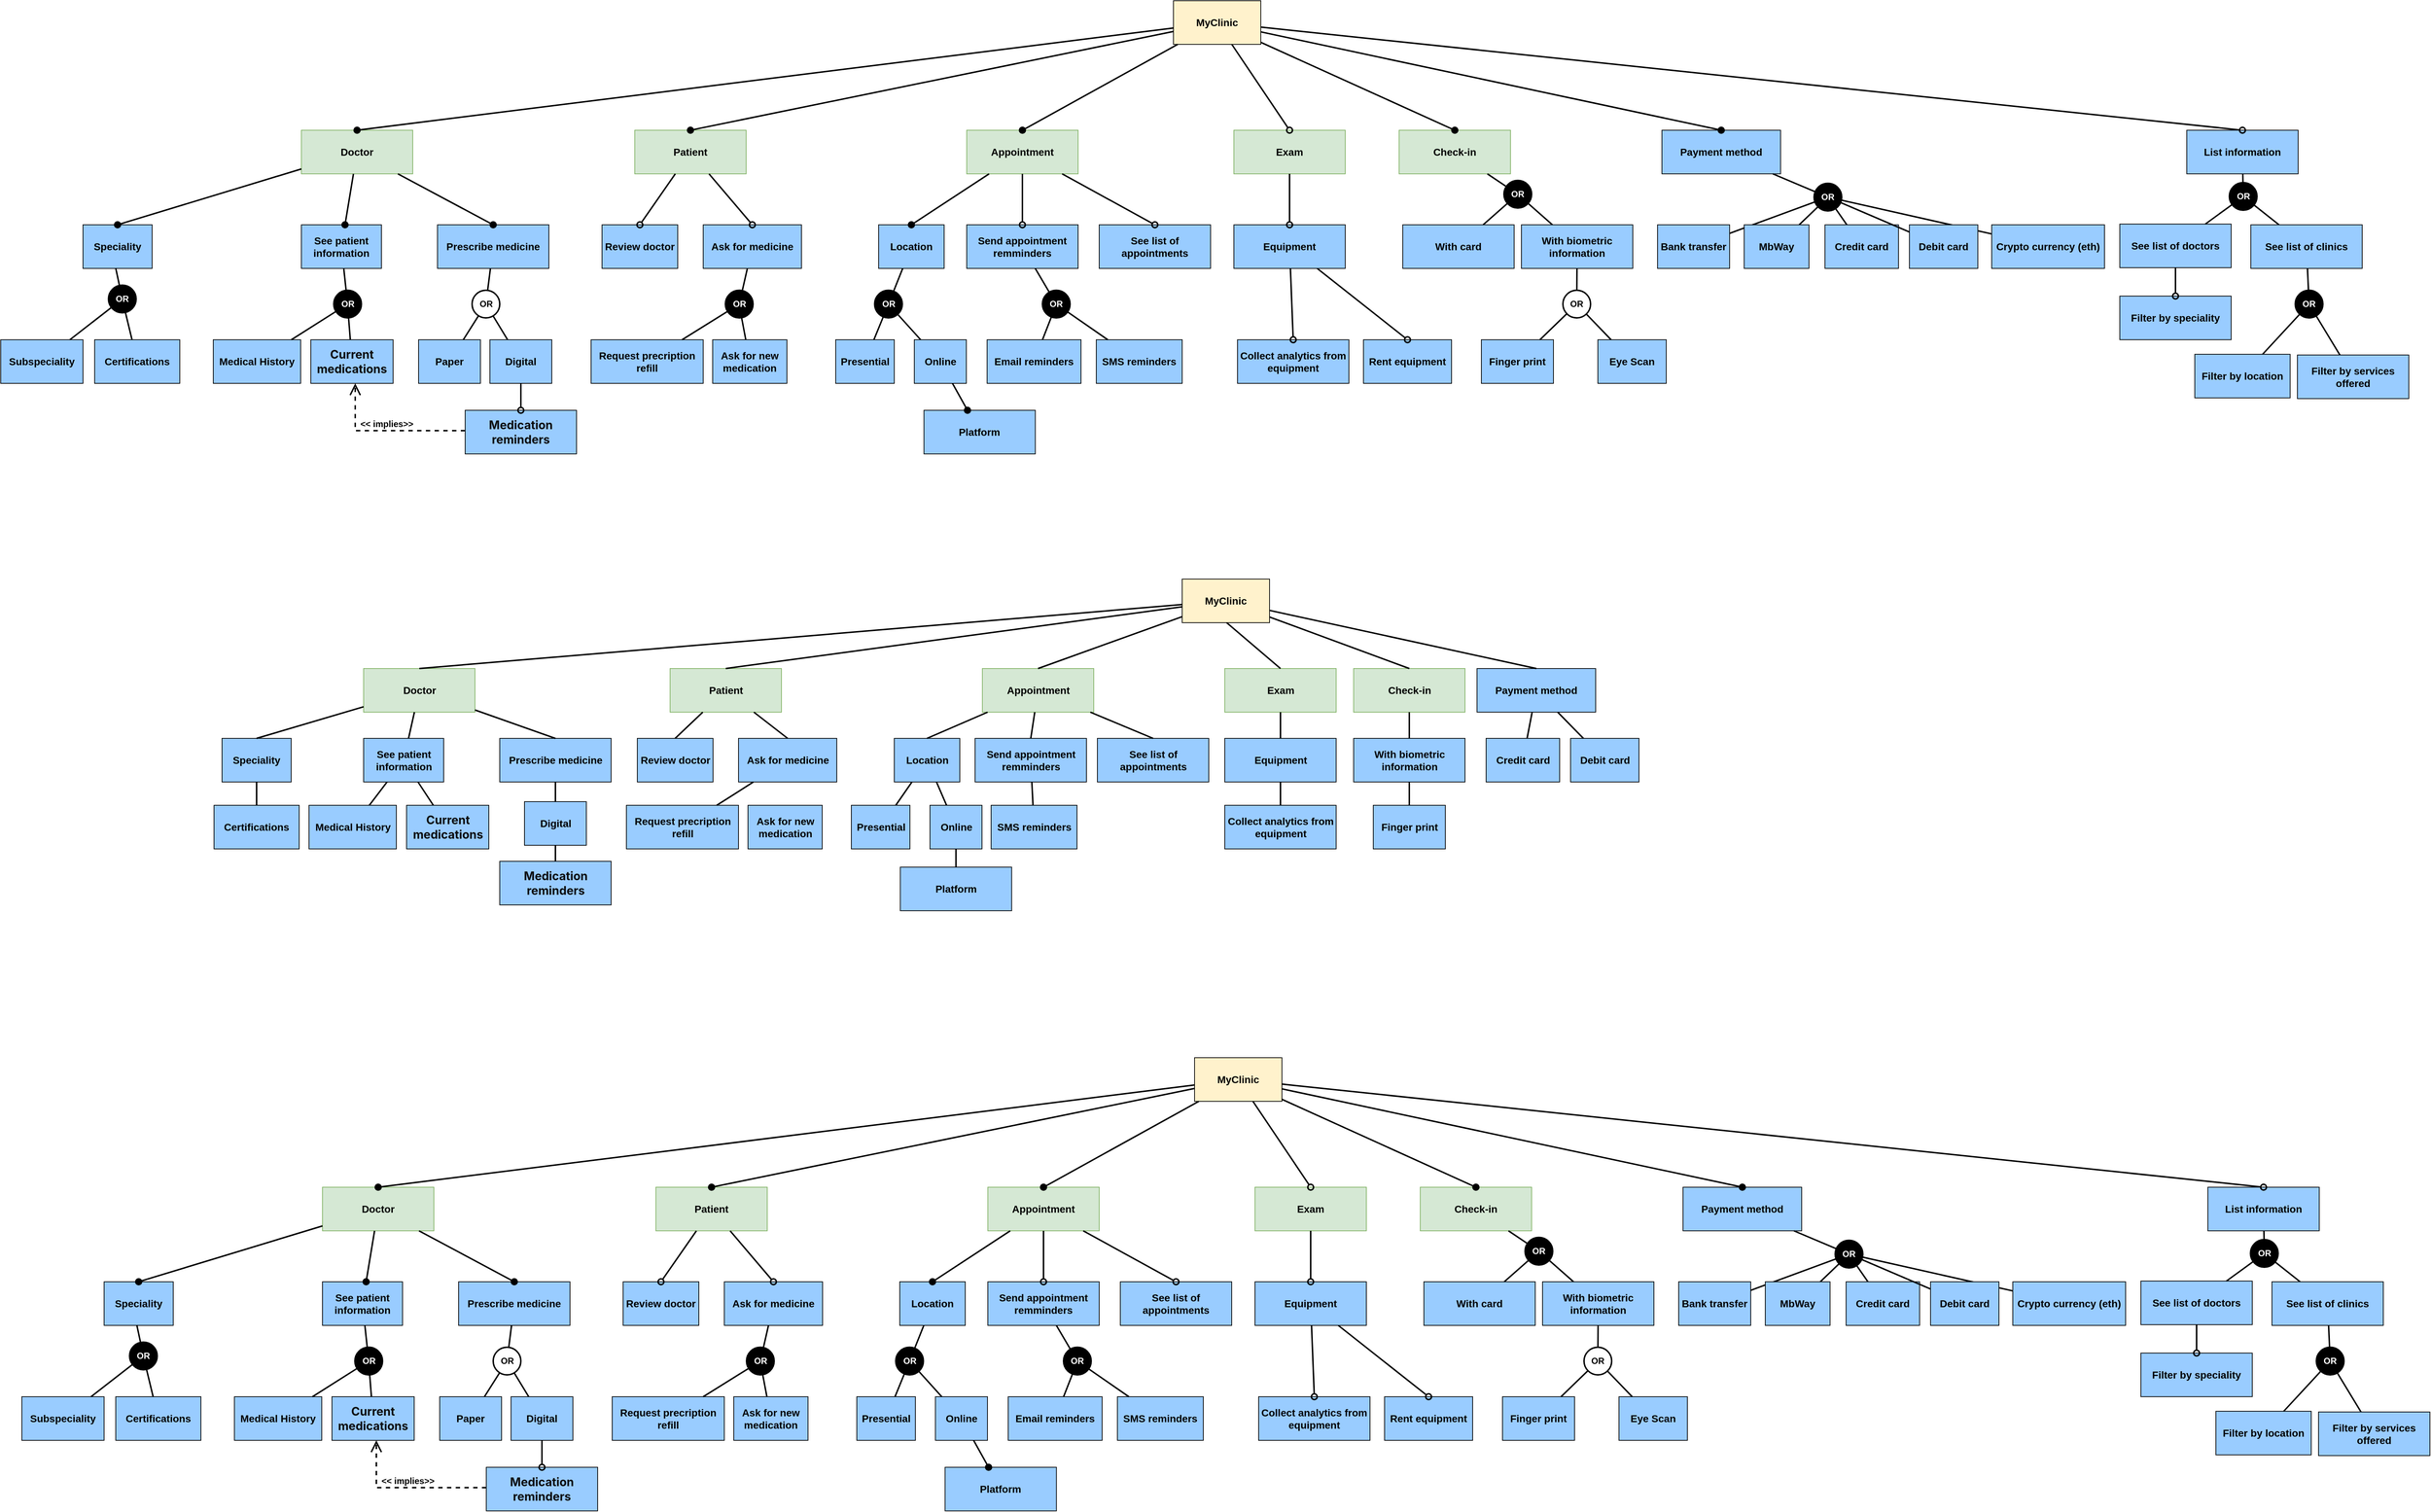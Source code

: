 <mxfile version="24.4.9" type="github">
  <diagram name="Page-1" id="sd8vXQt9kqlDhh4fNliq">
    <mxGraphModel dx="9603" dy="60" grid="0" gridSize="10" guides="1" tooltips="1" connect="1" arrows="1" fold="1" page="0" pageScale="1" pageWidth="827" pageHeight="1169" math="0" shadow="0">
      <root>
        <mxCell id="0" />
        <mxCell id="1" parent="0" />
        <mxCell id="tzia12ziK3Bse5_dkH6s-1" value="&lt;span style=&quot;font-size: 14px;&quot;&gt;&lt;b&gt;Appointment&lt;/b&gt;&lt;/span&gt;" style="shape=rect;html=1;whiteSpace=wrap;align=center;verticalAlign=middle;fillColor=#d5e8d4;strokeColor=#82b366;" parent="1" vertex="1">
          <mxGeometry x="-3339" y="2718" width="153" height="60" as="geometry" />
        </mxCell>
        <mxCell id="tzia12ziK3Bse5_dkH6s-2" value="&lt;div&gt;&lt;b&gt;&lt;font style=&quot;font-size: 14px;&quot;&gt;MyClinic&lt;/font&gt;&lt;/b&gt;&lt;/div&gt;" style="shape=rect;html=1;whiteSpace=wrap;align=center;verticalAlign=middle;fillColor=#FFF2CC;rounded=0;shadow=0;" parent="1" vertex="1">
          <mxGeometry x="-3055" y="2540" width="120" height="60" as="geometry" />
        </mxCell>
        <mxCell id="tzia12ziK3Bse5_dkH6s-3" value="" style="endArrow=oval;html=1;rounded=0;strokeWidth=2;endFill=1;endSize=8;entryX=0.5;entryY=0;entryDx=0;entryDy=0;" parent="1" source="tzia12ziK3Bse5_dkH6s-2" target="tzia12ziK3Bse5_dkH6s-1" edge="1">
          <mxGeometry width="50" height="50" relative="1" as="geometry">
            <mxPoint x="-2428.17" y="2630" as="sourcePoint" />
            <mxPoint x="-2601.5" y="2719" as="targetPoint" />
          </mxGeometry>
        </mxCell>
        <mxCell id="tzia12ziK3Bse5_dkH6s-4" value="&lt;span style=&quot;font-size: 14px;&quot;&gt;&lt;b&gt;Check-in&lt;/b&gt;&lt;/span&gt;" style="shape=rect;html=1;whiteSpace=wrap;align=center;verticalAlign=middle;fillColor=#d5e8d4;strokeColor=#82b366;" parent="1" vertex="1">
          <mxGeometry x="-2745" y="2718" width="153" height="60" as="geometry" />
        </mxCell>
        <mxCell id="tzia12ziK3Bse5_dkH6s-5" value="" style="endArrow=oval;html=1;rounded=0;strokeWidth=2;endFill=1;endSize=8;entryX=0.5;entryY=0;entryDx=0;entryDy=0;" parent="1" source="tzia12ziK3Bse5_dkH6s-2" target="tzia12ziK3Bse5_dkH6s-4" edge="1">
          <mxGeometry width="50" height="50" relative="1" as="geometry">
            <mxPoint x="-2340.39" y="2634" as="sourcePoint" />
            <mxPoint x="-2301.39" y="2723" as="targetPoint" />
          </mxGeometry>
        </mxCell>
        <mxCell id="tzia12ziK3Bse5_dkH6s-6" value="&lt;div&gt;&lt;b&gt;&lt;font style=&quot;font-size: 14px;&quot;&gt;Doctor&lt;/font&gt;&lt;/b&gt;&lt;/div&gt;" style="shape=rect;html=1;whiteSpace=wrap;align=center;verticalAlign=middle;fillColor=#d5e8d4;strokeColor=#82b366;" parent="1" vertex="1">
          <mxGeometry x="-4253" y="2718" width="153" height="60" as="geometry" />
        </mxCell>
        <mxCell id="tzia12ziK3Bse5_dkH6s-7" value="&lt;div&gt;&lt;b&gt;&lt;font style=&quot;font-size: 14px;&quot;&gt;Patient&lt;/font&gt;&lt;/b&gt;&lt;/div&gt;" style="shape=rect;html=1;whiteSpace=wrap;align=center;verticalAlign=middle;fillColor=#d5e8d4;strokeColor=#82b366;" parent="1" vertex="1">
          <mxGeometry x="-3795" y="2718" width="153" height="60" as="geometry" />
        </mxCell>
        <mxCell id="tzia12ziK3Bse5_dkH6s-8" value="" style="endArrow=oval;html=1;rounded=0;strokeWidth=2;endFill=1;endSize=8;entryX=0.5;entryY=0;entryDx=0;entryDy=0;" parent="1" source="tzia12ziK3Bse5_dkH6s-2" target="tzia12ziK3Bse5_dkH6s-7" edge="1">
          <mxGeometry width="50" height="50" relative="1" as="geometry">
            <mxPoint x="-2672" y="2636" as="sourcePoint" />
            <mxPoint x="-2911" y="2725" as="targetPoint" />
          </mxGeometry>
        </mxCell>
        <mxCell id="tzia12ziK3Bse5_dkH6s-9" value="" style="endArrow=oval;html=1;rounded=0;strokeWidth=2;endFill=1;endSize=8;entryX=0.5;entryY=0;entryDx=0;entryDy=0;" parent="1" source="tzia12ziK3Bse5_dkH6s-2" target="tzia12ziK3Bse5_dkH6s-6" edge="1">
          <mxGeometry width="50" height="50" relative="1" as="geometry">
            <mxPoint x="-2741.82" y="2600" as="sourcePoint" />
            <mxPoint x="-2862.82" y="2695" as="targetPoint" />
          </mxGeometry>
        </mxCell>
        <mxCell id="tzia12ziK3Bse5_dkH6s-10" value="&lt;span style=&quot;font-size: 14px;&quot;&gt;&lt;b&gt;Exam&lt;/b&gt;&lt;/span&gt;" style="shape=rect;html=1;whiteSpace=wrap;align=center;verticalAlign=middle;fillColor=#d5e8d4;strokeColor=#82b366;" parent="1" vertex="1">
          <mxGeometry x="-2972" y="2718" width="153" height="60" as="geometry" />
        </mxCell>
        <mxCell id="tzia12ziK3Bse5_dkH6s-11" value="" style="endArrow=oval;html=1;rounded=0;strokeWidth=2;endFill=0;endSize=8;entryX=0.5;entryY=0;entryDx=0;entryDy=0;" parent="1" source="tzia12ziK3Bse5_dkH6s-2" target="tzia12ziK3Bse5_dkH6s-10" edge="1">
          <mxGeometry width="50" height="50" relative="1" as="geometry">
            <mxPoint x="-2414" y="2719" as="sourcePoint" />
            <mxPoint x="-2413" y="2704" as="targetPoint" />
          </mxGeometry>
        </mxCell>
        <mxCell id="tzia12ziK3Bse5_dkH6s-12" value="&lt;span style=&quot;font-size: 14px;&quot;&gt;&lt;b&gt;Equipment&lt;/b&gt;&lt;/span&gt;" style="shape=rect;html=1;whiteSpace=wrap;align=center;verticalAlign=middle;fillColor=#99CCFF;" parent="1" vertex="1">
          <mxGeometry x="-2972" y="2848" width="153" height="60" as="geometry" />
        </mxCell>
        <mxCell id="tzia12ziK3Bse5_dkH6s-13" value="" style="endArrow=oval;html=1;rounded=0;strokeWidth=2;endFill=0;endSize=8;entryX=0.5;entryY=0;entryDx=0;entryDy=0;" parent="1" source="tzia12ziK3Bse5_dkH6s-10" target="tzia12ziK3Bse5_dkH6s-12" edge="1">
          <mxGeometry width="50" height="50" relative="1" as="geometry">
            <mxPoint x="-2768" y="2860" as="sourcePoint" />
            <mxPoint x="-2600" y="2953" as="targetPoint" />
          </mxGeometry>
        </mxCell>
        <mxCell id="tzia12ziK3Bse5_dkH6s-25" value="&lt;span style=&quot;font-size: 14px;&quot;&gt;&lt;b&gt;Speciality&lt;/b&gt;&lt;/span&gt;" style="shape=rect;html=1;whiteSpace=wrap;align=center;verticalAlign=middle;fillColor=#99CCFF;" parent="1" vertex="1">
          <mxGeometry x="-4553" y="2848" width="95" height="60" as="geometry" />
        </mxCell>
        <mxCell id="tzia12ziK3Bse5_dkH6s-52" value="&lt;span style=&quot;font-size: 14px;&quot;&gt;&lt;b&gt;Review doctor&lt;/b&gt;&lt;/span&gt;" style="shape=rect;html=1;whiteSpace=wrap;align=center;verticalAlign=middle;fillColor=#99CCFF;" parent="1" vertex="1">
          <mxGeometry x="-3840" y="2848" width="104" height="60" as="geometry" />
        </mxCell>
        <mxCell id="tzia12ziK3Bse5_dkH6s-53" value="" style="endArrow=oval;html=1;rounded=0;strokeWidth=2;endFill=0;endSize=8;entryX=0.5;entryY=0;entryDx=0;entryDy=0;" parent="1" source="tzia12ziK3Bse5_dkH6s-7" target="tzia12ziK3Bse5_dkH6s-52" edge="1">
          <mxGeometry width="50" height="50" relative="1" as="geometry">
            <mxPoint x="-4231.5" y="3079" as="sourcePoint" />
            <mxPoint x="-3921.5" y="3084" as="targetPoint" />
          </mxGeometry>
        </mxCell>
        <mxCell id="tzia12ziK3Bse5_dkH6s-54" value="&lt;span style=&quot;font-size: 14px;&quot;&gt;&lt;b&gt;See patient information&lt;/b&gt;&lt;/span&gt;" style="shape=rect;html=1;whiteSpace=wrap;align=center;verticalAlign=middle;fillColor=#99CCFF;" parent="1" vertex="1">
          <mxGeometry x="-4253" y="2848" width="110" height="60" as="geometry" />
        </mxCell>
        <mxCell id="tzia12ziK3Bse5_dkH6s-55" value="" style="endArrow=oval;html=1;rounded=0;strokeWidth=2;endFill=1;endSize=8;" parent="1" source="tzia12ziK3Bse5_dkH6s-6" target="tzia12ziK3Bse5_dkH6s-54" edge="1">
          <mxGeometry width="50" height="50" relative="1" as="geometry">
            <mxPoint x="-4008" y="2748.5" as="sourcePoint" />
            <mxPoint x="-4239" y="2841.5" as="targetPoint" />
          </mxGeometry>
        </mxCell>
        <mxCell id="tzia12ziK3Bse5_dkH6s-56" value="&lt;span style=&quot;font-size: 14px;&quot;&gt;&lt;b&gt;Prescribe medicine&lt;/b&gt;&lt;/span&gt;" style="shape=rect;html=1;whiteSpace=wrap;align=center;verticalAlign=middle;fillColor=#99CCFF;" parent="1" vertex="1">
          <mxGeometry x="-4066" y="2848" width="153" height="60" as="geometry" />
        </mxCell>
        <mxCell id="tzia12ziK3Bse5_dkH6s-57" value="" style="endArrow=oval;html=1;rounded=0;strokeWidth=2;endFill=1;endSize=8;entryX=0.5;entryY=0;entryDx=0;entryDy=0;" parent="1" source="tzia12ziK3Bse5_dkH6s-6" target="tzia12ziK3Bse5_dkH6s-56" edge="1">
          <mxGeometry width="50" height="50" relative="1" as="geometry">
            <mxPoint x="-3972" y="2762" as="sourcePoint" />
            <mxPoint x="-4071" y="2814" as="targetPoint" />
          </mxGeometry>
        </mxCell>
        <mxCell id="tzia12ziK3Bse5_dkH6s-58" value="&lt;span style=&quot;font-size: 14px;&quot;&gt;&lt;b&gt;Ask for medicine&lt;/b&gt;&lt;/span&gt;" style="shape=rect;html=1;whiteSpace=wrap;align=center;verticalAlign=middle;fillColor=#99CCFF;" parent="1" vertex="1">
          <mxGeometry x="-3701" y="2848" width="135" height="60" as="geometry" />
        </mxCell>
        <mxCell id="tzia12ziK3Bse5_dkH6s-59" value="" style="endArrow=oval;html=1;rounded=0;strokeWidth=2;endFill=0;endSize=8;entryX=0.5;entryY=0;entryDx=0;entryDy=0;" parent="1" source="tzia12ziK3Bse5_dkH6s-7" target="tzia12ziK3Bse5_dkH6s-58" edge="1">
          <mxGeometry width="50" height="50" relative="1" as="geometry">
            <mxPoint x="-4893.5" y="3213" as="sourcePoint" />
            <mxPoint x="-3654" y="2819" as="targetPoint" />
          </mxGeometry>
        </mxCell>
        <mxCell id="tzia12ziK3Bse5_dkH6s-60" value="&lt;span style=&quot;font-size: 14px;&quot;&gt;&lt;b&gt;Presential&lt;/b&gt;&lt;/span&gt;" style="shape=rect;html=1;whiteSpace=wrap;align=center;verticalAlign=middle;fillColor=#99CCFF;" parent="1" vertex="1">
          <mxGeometry x="-3519" y="3006" width="80.5" height="60" as="geometry" />
        </mxCell>
        <mxCell id="tzia12ziK3Bse5_dkH6s-61" value="&lt;span style=&quot;font-size: 14px;&quot;&gt;&lt;b&gt;Online&lt;/b&gt;&lt;/span&gt;" style="shape=rect;html=1;whiteSpace=wrap;align=center;verticalAlign=middle;fillColor=#99CCFF;" parent="1" vertex="1">
          <mxGeometry x="-3411" y="3006" width="71.5" height="60" as="geometry" />
        </mxCell>
        <mxCell id="tzia12ziK3Bse5_dkH6s-62" value="&lt;font color=&quot;#ffffff&quot;&gt;&lt;b&gt;OR&lt;/b&gt;&lt;/font&gt;" style="ellipse;whiteSpace=wrap;html=1;aspect=fixed;strokeWidth=2;fillColor=#000000;" parent="1" vertex="1">
          <mxGeometry x="-3465.5" y="2938" width="38" height="38" as="geometry" />
        </mxCell>
        <mxCell id="tzia12ziK3Bse5_dkH6s-63" value="" style="endArrow=none;html=1;rounded=0;strokeWidth=2;" parent="1" source="tzia12ziK3Bse5_dkH6s-62" target="tzia12ziK3Bse5_dkH6s-61" edge="1">
          <mxGeometry width="50" height="50" relative="1" as="geometry">
            <mxPoint x="-3297.529" y="3012.978" as="sourcePoint" />
            <mxPoint x="-3280.49" y="3056.351" as="targetPoint" />
          </mxGeometry>
        </mxCell>
        <mxCell id="tzia12ziK3Bse5_dkH6s-64" value="" style="endArrow=none;html=1;rounded=0;strokeWidth=2;" parent="1" source="tzia12ziK3Bse5_dkH6s-62" target="tzia12ziK3Bse5_dkH6s-60" edge="1">
          <mxGeometry width="50" height="50" relative="1" as="geometry">
            <mxPoint x="-3325.412" y="3012.978" as="sourcePoint" />
            <mxPoint x="-3344" y="3057.9" as="targetPoint" />
          </mxGeometry>
        </mxCell>
        <mxCell id="tzia12ziK3Bse5_dkH6s-65" value="" style="endArrow=none;html=1;rounded=0;strokeWidth=2;" parent="1" source="tzia12ziK3Bse5_dkH6s-68" target="tzia12ziK3Bse5_dkH6s-62" edge="1">
          <mxGeometry width="50" height="50" relative="1" as="geometry">
            <mxPoint x="-3446.5" y="3030" as="sourcePoint" />
            <mxPoint x="-3480.5" y="3096.9" as="targetPoint" />
          </mxGeometry>
        </mxCell>
        <mxCell id="tzia12ziK3Bse5_dkH6s-66" value="&lt;span style=&quot;font-size: 14px;&quot;&gt;&lt;b&gt;Send appointment remminders&lt;/b&gt;&lt;/span&gt;" style="shape=rect;html=1;whiteSpace=wrap;align=center;verticalAlign=middle;fillColor=#99CCFF;" parent="1" vertex="1">
          <mxGeometry x="-3339" y="2848" width="153" height="60" as="geometry" />
        </mxCell>
        <mxCell id="tzia12ziK3Bse5_dkH6s-67" value="&lt;span style=&quot;font-size: 14px;&quot;&gt;&lt;b&gt;See list of appointments&lt;/b&gt;&lt;/span&gt;" style="shape=rect;html=1;whiteSpace=wrap;align=center;verticalAlign=middle;fillColor=#99CCFF;" parent="1" vertex="1">
          <mxGeometry x="-3157" y="2848" width="153" height="60" as="geometry" />
        </mxCell>
        <mxCell id="tzia12ziK3Bse5_dkH6s-68" value="&lt;span style=&quot;font-size: 14px;&quot;&gt;&lt;b&gt;Location&lt;/b&gt;&lt;/span&gt;" style="shape=rect;html=1;whiteSpace=wrap;align=center;verticalAlign=middle;fillColor=#99CCFF;" parent="1" vertex="1">
          <mxGeometry x="-3460" y="2848" width="90" height="60" as="geometry" />
        </mxCell>
        <mxCell id="tzia12ziK3Bse5_dkH6s-69" value="" style="endArrow=oval;html=1;rounded=0;strokeWidth=2;endFill=1;endSize=8;entryX=0.5;entryY=0;entryDx=0;entryDy=0;" parent="1" source="tzia12ziK3Bse5_dkH6s-1" target="tzia12ziK3Bse5_dkH6s-68" edge="1">
          <mxGeometry width="50" height="50" relative="1" as="geometry">
            <mxPoint x="-3238" y="2682" as="sourcePoint" />
            <mxPoint x="-3238" y="2741" as="targetPoint" />
          </mxGeometry>
        </mxCell>
        <mxCell id="tzia12ziK3Bse5_dkH6s-70" value="" style="endArrow=oval;html=1;rounded=0;strokeWidth=2;endFill=0;endSize=8;entryX=0.5;entryY=0;entryDx=0;entryDy=0;" parent="1" source="tzia12ziK3Bse5_dkH6s-1" target="tzia12ziK3Bse5_dkH6s-66" edge="1">
          <mxGeometry width="50" height="50" relative="1" as="geometry">
            <mxPoint x="-3182" y="2848" as="sourcePoint" />
            <mxPoint x="-3182" y="2907" as="targetPoint" />
          </mxGeometry>
        </mxCell>
        <mxCell id="tzia12ziK3Bse5_dkH6s-71" value="" style="endArrow=oval;html=1;rounded=0;strokeWidth=2;endFill=0;endSize=8;entryX=0.5;entryY=0;entryDx=0;entryDy=0;" parent="1" source="tzia12ziK3Bse5_dkH6s-1" target="tzia12ziK3Bse5_dkH6s-67" edge="1">
          <mxGeometry width="50" height="50" relative="1" as="geometry">
            <mxPoint x="-3209" y="2778" as="sourcePoint" />
            <mxPoint x="-3130" y="2882" as="targetPoint" />
          </mxGeometry>
        </mxCell>
        <mxCell id="tzia12ziK3Bse5_dkH6s-72" value="&lt;span style=&quot;font-size: 14px;&quot;&gt;&lt;b&gt;List information&lt;/b&gt;&lt;/span&gt;" style="shape=rect;html=1;whiteSpace=wrap;align=center;verticalAlign=middle;fillColor=#99CCFF;" parent="1" vertex="1">
          <mxGeometry x="-1663" y="2718" width="153" height="60" as="geometry" />
        </mxCell>
        <mxCell id="tzia12ziK3Bse5_dkH6s-73" value="" style="endArrow=oval;html=1;rounded=0;strokeWidth=2;endFill=0;endSize=8;entryX=0.5;entryY=0;entryDx=0;entryDy=0;" parent="1" source="tzia12ziK3Bse5_dkH6s-2" target="tzia12ziK3Bse5_dkH6s-72" edge="1">
          <mxGeometry width="50" height="50" relative="1" as="geometry">
            <mxPoint x="-2558" y="2576" as="sourcePoint" />
            <mxPoint x="-2423" y="2454" as="targetPoint" />
          </mxGeometry>
        </mxCell>
        <mxCell id="tzia12ziK3Bse5_dkH6s-74" style="rounded=0;orthogonalLoop=1;jettySize=auto;html=1;endArrow=none;endFill=0;strokeWidth=2;" parent="1" source="tzia12ziK3Bse5_dkH6s-75" target="tzia12ziK3Bse5_dkH6s-78" edge="1">
          <mxGeometry relative="1" as="geometry" />
        </mxCell>
        <mxCell id="tzia12ziK3Bse5_dkH6s-75" value="&lt;font color=&quot;#ffffff&quot;&gt;&lt;b&gt;OR&lt;/b&gt;&lt;/font&gt;" style="ellipse;whiteSpace=wrap;html=1;aspect=fixed;strokeWidth=2;fillColor=#000000;" parent="1" vertex="1">
          <mxGeometry x="-1604.5" y="2790" width="38" height="38" as="geometry" />
        </mxCell>
        <mxCell id="tzia12ziK3Bse5_dkH6s-76" value="" style="endArrow=none;html=1;rounded=0;strokeWidth=2;" parent="1" source="tzia12ziK3Bse5_dkH6s-72" target="tzia12ziK3Bse5_dkH6s-75" edge="1">
          <mxGeometry width="50" height="50" relative="1" as="geometry">
            <mxPoint x="-1793" y="2639" as="sourcePoint" />
            <mxPoint x="-1815.5" y="2705.9" as="targetPoint" />
          </mxGeometry>
        </mxCell>
        <mxCell id="tzia12ziK3Bse5_dkH6s-77" value="&lt;span style=&quot;font-size: 14px;&quot;&gt;&lt;b&gt;See list of doctors&lt;/b&gt;&lt;/span&gt;" style="shape=rect;html=1;whiteSpace=wrap;align=center;verticalAlign=middle;fillColor=#99CCFF;" parent="1" vertex="1">
          <mxGeometry x="-1755" y="2847" width="153" height="60" as="geometry" />
        </mxCell>
        <mxCell id="tzia12ziK3Bse5_dkH6s-78" value="&lt;span style=&quot;font-size: 14px;&quot;&gt;&lt;b&gt;See list of clinics&lt;/b&gt;&lt;/span&gt;" style="shape=rect;html=1;whiteSpace=wrap;align=center;verticalAlign=middle;fillColor=#99CCFF;" parent="1" vertex="1">
          <mxGeometry x="-1575" y="2848" width="153" height="60" as="geometry" />
        </mxCell>
        <mxCell id="tzia12ziK3Bse5_dkH6s-79" style="rounded=0;orthogonalLoop=1;jettySize=auto;html=1;endArrow=none;endFill=0;strokeWidth=2;" parent="1" source="tzia12ziK3Bse5_dkH6s-75" target="tzia12ziK3Bse5_dkH6s-77" edge="1">
          <mxGeometry relative="1" as="geometry">
            <mxPoint x="-1510.47" y="2890.45" as="sourcePoint" />
            <mxPoint x="-1423.47" y="2869.45" as="targetPoint" />
          </mxGeometry>
        </mxCell>
        <mxCell id="tzia12ziK3Bse5_dkH6s-80" value="&lt;span style=&quot;font-size: 14px;&quot;&gt;&lt;b&gt;Payment method&lt;/b&gt;&lt;/span&gt;" style="shape=rect;html=1;whiteSpace=wrap;align=center;verticalAlign=middle;fillColor=#99CCFF;" parent="1" vertex="1">
          <mxGeometry x="-2384" y="2718" width="163" height="60" as="geometry" />
        </mxCell>
        <mxCell id="tzia12ziK3Bse5_dkH6s-81" value="" style="endArrow=oval;html=1;rounded=0;strokeWidth=2;endFill=1;endSize=8;entryX=0.5;entryY=0;entryDx=0;entryDy=0;" parent="1" source="tzia12ziK3Bse5_dkH6s-2" target="tzia12ziK3Bse5_dkH6s-80" edge="1">
          <mxGeometry width="50" height="50" relative="1" as="geometry">
            <mxPoint x="-2709" y="2634" as="sourcePoint" />
            <mxPoint x="-3057" y="2724" as="targetPoint" />
          </mxGeometry>
        </mxCell>
        <mxCell id="tzia12ziK3Bse5_dkH6s-82" value="&lt;b&gt;&lt;font color=&quot;#ffffff&quot;&gt;OR&lt;/font&gt;&lt;/b&gt;" style="ellipse;whiteSpace=wrap;html=1;aspect=fixed;strokeWidth=2;fillColor=#000000;" parent="1" vertex="1">
          <mxGeometry x="-2175" y="2791" width="38" height="38" as="geometry" />
        </mxCell>
        <mxCell id="tzia12ziK3Bse5_dkH6s-83" value="" style="endArrow=none;html=1;rounded=0;strokeWidth=2;" parent="1" source="tzia12ziK3Bse5_dkH6s-82" target="tzia12ziK3Bse5_dkH6s-87" edge="1">
          <mxGeometry width="50" height="50" relative="1" as="geometry">
            <mxPoint x="-1651.559" y="2815.478" as="sourcePoint" />
            <mxPoint x="-1668.03" y="2777.5" as="targetPoint" />
          </mxGeometry>
        </mxCell>
        <mxCell id="tzia12ziK3Bse5_dkH6s-84" value="" style="endArrow=none;html=1;rounded=0;strokeWidth=2;" parent="1" source="tzia12ziK3Bse5_dkH6s-82" target="tzia12ziK3Bse5_dkH6s-86" edge="1">
          <mxGeometry width="50" height="50" relative="1" as="geometry">
            <mxPoint x="-1679.442" y="2815.478" as="sourcePoint" />
            <mxPoint x="-1759.03" y="2777.5" as="targetPoint" />
          </mxGeometry>
        </mxCell>
        <mxCell id="tzia12ziK3Bse5_dkH6s-85" value="" style="endArrow=none;html=1;rounded=0;strokeWidth=2;" parent="1" source="tzia12ziK3Bse5_dkH6s-80" target="tzia12ziK3Bse5_dkH6s-82" edge="1">
          <mxGeometry width="50" height="50" relative="1" as="geometry">
            <mxPoint x="-1712.03" y="2724.5" as="sourcePoint" />
            <mxPoint x="-1757.03" y="2842.4" as="targetPoint" />
          </mxGeometry>
        </mxCell>
        <mxCell id="tzia12ziK3Bse5_dkH6s-86" value="&lt;span style=&quot;font-size: 14px;&quot;&gt;&lt;b&gt;Bank transfer&lt;/b&gt;&lt;/span&gt;" style="shape=rect;html=1;whiteSpace=wrap;align=center;verticalAlign=middle;fillColor=#99CCFF;" parent="1" vertex="1">
          <mxGeometry x="-2390" y="2848" width="99" height="60" as="geometry" />
        </mxCell>
        <mxCell id="tzia12ziK3Bse5_dkH6s-87" value="&lt;span style=&quot;font-size: 14px;&quot;&gt;&lt;b&gt;MbWay&lt;/b&gt;&lt;/span&gt;" style="shape=rect;html=1;whiteSpace=wrap;align=center;verticalAlign=middle;fillColor=#99CCFF;" parent="1" vertex="1">
          <mxGeometry x="-2271" y="2848" width="89" height="60" as="geometry" />
        </mxCell>
        <mxCell id="tzia12ziK3Bse5_dkH6s-88" value="&lt;span style=&quot;font-size: 14px;&quot;&gt;&lt;b&gt;Credit card&lt;/b&gt;&lt;/span&gt;" style="shape=rect;html=1;whiteSpace=wrap;align=center;verticalAlign=middle;fillColor=#99CCFF;" parent="1" vertex="1">
          <mxGeometry x="-2160" y="2848" width="101" height="60" as="geometry" />
        </mxCell>
        <mxCell id="tzia12ziK3Bse5_dkH6s-89" value="" style="endArrow=none;html=1;rounded=0;strokeWidth=2;" parent="1" source="tzia12ziK3Bse5_dkH6s-82" target="tzia12ziK3Bse5_dkH6s-88" edge="1">
          <mxGeometry width="50" height="50" relative="1" as="geometry">
            <mxPoint x="-1593.5" y="2754" as="sourcePoint" />
            <mxPoint x="-1767.5" y="2681" as="targetPoint" />
          </mxGeometry>
        </mxCell>
        <mxCell id="tzia12ziK3Bse5_dkH6s-90" value="&lt;span style=&quot;font-size: 14px;&quot;&gt;&lt;b&gt;Crypto currency (eth)&lt;/b&gt;&lt;/span&gt;" style="shape=rect;html=1;whiteSpace=wrap;align=center;verticalAlign=middle;fillColor=#99CCFF;" parent="1" vertex="1">
          <mxGeometry x="-1931" y="2848" width="155" height="60" as="geometry" />
        </mxCell>
        <mxCell id="tzia12ziK3Bse5_dkH6s-91" value="" style="endArrow=none;html=1;rounded=0;strokeWidth=2;" parent="1" source="tzia12ziK3Bse5_dkH6s-82" target="tzia12ziK3Bse5_dkH6s-90" edge="1">
          <mxGeometry width="50" height="50" relative="1" as="geometry">
            <mxPoint x="-1594.5" y="2759" as="sourcePoint" />
            <mxPoint x="-1764.5" y="2740" as="targetPoint" />
          </mxGeometry>
        </mxCell>
        <mxCell id="tzia12ziK3Bse5_dkH6s-92" value="&lt;span style=&quot;font-size: 14px;&quot;&gt;&lt;b&gt;Collect analytics from equipment&lt;/b&gt;&lt;/span&gt;" style="shape=rect;html=1;whiteSpace=wrap;align=center;verticalAlign=middle;fillColor=#99CCFF;" parent="1" vertex="1">
          <mxGeometry x="-2967" y="3006" width="153" height="60" as="geometry" />
        </mxCell>
        <mxCell id="tzia12ziK3Bse5_dkH6s-93" value="" style="endArrow=oval;html=1;rounded=0;strokeWidth=2;endFill=0;endSize=8;entryX=0.5;entryY=0;entryDx=0;entryDy=0;" parent="1" source="tzia12ziK3Bse5_dkH6s-12" target="tzia12ziK3Bse5_dkH6s-92" edge="1">
          <mxGeometry width="50" height="50" relative="1" as="geometry">
            <mxPoint x="-3061" y="2788" as="sourcePoint" />
            <mxPoint x="-2885" y="2870" as="targetPoint" />
          </mxGeometry>
        </mxCell>
        <mxCell id="tzia12ziK3Bse5_dkH6s-94" value="&lt;span style=&quot;font-size: 14px;&quot;&gt;&lt;b&gt;Rent equipment&lt;/b&gt;&lt;/span&gt;" style="shape=rect;html=1;whiteSpace=wrap;align=center;verticalAlign=middle;fillColor=#99CCFF;" parent="1" vertex="1">
          <mxGeometry x="-2794" y="3006" width="121" height="60" as="geometry" />
        </mxCell>
        <mxCell id="tzia12ziK3Bse5_dkH6s-95" value="" style="endArrow=oval;html=1;rounded=0;strokeWidth=2;endFill=0;endSize=8;entryX=0.5;entryY=0;entryDx=0;entryDy=0;" parent="1" source="tzia12ziK3Bse5_dkH6s-12" target="tzia12ziK3Bse5_dkH6s-94" edge="1">
          <mxGeometry width="50" height="50" relative="1" as="geometry">
            <mxPoint x="-2841" y="2930" as="sourcePoint" />
            <mxPoint x="-2901" y="3021" as="targetPoint" />
          </mxGeometry>
        </mxCell>
        <mxCell id="tzia12ziK3Bse5_dkH6s-96" value="&lt;b style=&quot;&quot;&gt;OR&lt;/b&gt;" style="ellipse;whiteSpace=wrap;html=1;aspect=fixed;strokeWidth=2;fillColor=#FFFFFF;" parent="1" vertex="1">
          <mxGeometry x="-4018.5" y="2938" width="38" height="38" as="geometry" />
        </mxCell>
        <mxCell id="tzia12ziK3Bse5_dkH6s-97" value="" style="endArrow=none;html=1;rounded=0;strokeWidth=2;" parent="1" source="tzia12ziK3Bse5_dkH6s-56" target="tzia12ziK3Bse5_dkH6s-96" edge="1">
          <mxGeometry width="50" height="50" relative="1" as="geometry">
            <mxPoint x="-4091.807" y="2934" as="sourcePoint" />
            <mxPoint x="-3514" y="2981" as="targetPoint" />
          </mxGeometry>
        </mxCell>
        <mxCell id="tzia12ziK3Bse5_dkH6s-98" value="&lt;span style=&quot;font-size: 14px;&quot;&gt;&lt;b&gt;Paper&lt;/b&gt;&lt;/span&gt;" style="shape=rect;html=1;whiteSpace=wrap;align=center;verticalAlign=middle;fillColor=#99CCFF;" parent="1" vertex="1">
          <mxGeometry x="-4092" y="3006" width="85" height="60" as="geometry" />
        </mxCell>
        <mxCell id="tzia12ziK3Bse5_dkH6s-99" value="" style="endArrow=none;html=1;rounded=0;strokeWidth=2;" parent="1" source="tzia12ziK3Bse5_dkH6s-98" target="tzia12ziK3Bse5_dkH6s-96" edge="1">
          <mxGeometry width="50" height="50" relative="1" as="geometry">
            <mxPoint x="-3925" y="3011" as="sourcePoint" />
            <mxPoint x="-3941.123" y="3047.201" as="targetPoint" />
          </mxGeometry>
        </mxCell>
        <mxCell id="tzia12ziK3Bse5_dkH6s-100" value="&lt;span style=&quot;font-size: 14px;&quot;&gt;&lt;b&gt;Digital&lt;/b&gt;&lt;/span&gt;" style="shape=rect;html=1;whiteSpace=wrap;align=center;verticalAlign=middle;fillColor=#99CCFF;" parent="1" vertex="1">
          <mxGeometry x="-3994" y="3006" width="85" height="60" as="geometry" />
        </mxCell>
        <mxCell id="tzia12ziK3Bse5_dkH6s-101" value="" style="endArrow=none;html=1;rounded=0;strokeWidth=2;" parent="1" source="tzia12ziK3Bse5_dkH6s-100" target="tzia12ziK3Bse5_dkH6s-96" edge="1">
          <mxGeometry width="50" height="50" relative="1" as="geometry">
            <mxPoint x="-3976" y="3089" as="sourcePoint" />
            <mxPoint x="-3916.581" y="3047.796" as="targetPoint" />
          </mxGeometry>
        </mxCell>
        <mxCell id="tzia12ziK3Bse5_dkH6s-102" value="&lt;span style=&quot;font-size: 14px;&quot;&gt;&lt;b&gt;Debit card&lt;/b&gt;&lt;/span&gt;" style="shape=rect;html=1;whiteSpace=wrap;align=center;verticalAlign=middle;fillColor=#99CCFF;" parent="1" vertex="1">
          <mxGeometry x="-2044" y="2848" width="94" height="60" as="geometry" />
        </mxCell>
        <mxCell id="tzia12ziK3Bse5_dkH6s-103" value="" style="endArrow=none;html=1;rounded=0;strokeWidth=2;" parent="1" source="tzia12ziK3Bse5_dkH6s-82" target="tzia12ziK3Bse5_dkH6s-102" edge="1">
          <mxGeometry width="50" height="50" relative="1" as="geometry">
            <mxPoint x="-1562.5" y="2696" as="sourcePoint" />
            <mxPoint x="-1809.5" y="2735" as="targetPoint" />
          </mxGeometry>
        </mxCell>
        <mxCell id="tzia12ziK3Bse5_dkH6s-105" value="" style="endArrow=oval;html=1;rounded=0;strokeWidth=2;endFill=1;endSize=8;entryX=0.5;entryY=0;entryDx=0;entryDy=0;" parent="1" source="tzia12ziK3Bse5_dkH6s-6" target="tzia12ziK3Bse5_dkH6s-25" edge="1">
          <mxGeometry width="50" height="50" relative="1" as="geometry">
            <mxPoint x="-4334.5" y="2771" as="sourcePoint" />
            <mxPoint x="-4334.5" y="2823" as="targetPoint" />
          </mxGeometry>
        </mxCell>
        <mxCell id="tzia12ziK3Bse5_dkH6s-106" value="&lt;span style=&quot;font-size: 14px;&quot;&gt;&lt;b&gt;Platform&lt;/b&gt;&lt;/span&gt;" style="shape=rect;html=1;whiteSpace=wrap;align=center;verticalAlign=middle;fillColor=#99CCFF;" parent="1" vertex="1">
          <mxGeometry x="-3397.75" y="3103" width="153" height="60" as="geometry" />
        </mxCell>
        <mxCell id="tzia12ziK3Bse5_dkH6s-107" value="" style="endArrow=oval;html=1;rounded=0;strokeWidth=2;endFill=1;endSize=8;" parent="1" source="tzia12ziK3Bse5_dkH6s-61" target="tzia12ziK3Bse5_dkH6s-106" edge="1">
          <mxGeometry width="50" height="50" relative="1" as="geometry">
            <mxPoint x="-3430.5" y="3154" as="sourcePoint" />
            <mxPoint x="-3430.5" y="3213" as="targetPoint" />
          </mxGeometry>
        </mxCell>
        <mxCell id="-Y3jv_u-QXwAXwJd5Q8l-1" value="&lt;span style=&quot;font-size: 14px;&quot;&gt;&lt;b&gt;Subspeciality&lt;/b&gt;&lt;/span&gt;" style="shape=rect;html=1;whiteSpace=wrap;align=center;verticalAlign=middle;fillColor=#99CCFF;" vertex="1" parent="1">
          <mxGeometry x="-4666" y="3006" width="113" height="60" as="geometry" />
        </mxCell>
        <mxCell id="-Y3jv_u-QXwAXwJd5Q8l-2" value="&lt;span style=&quot;font-size: 14px;&quot;&gt;&lt;b&gt;Certifications&lt;/b&gt;&lt;/span&gt;" style="shape=rect;html=1;whiteSpace=wrap;align=center;verticalAlign=middle;fillColor=#99CCFF;" vertex="1" parent="1">
          <mxGeometry x="-4537" y="3006" width="117" height="60" as="geometry" />
        </mxCell>
        <mxCell id="-Y3jv_u-QXwAXwJd5Q8l-3" value="&lt;font color=&quot;#ffffff&quot;&gt;&lt;b&gt;OR&lt;/b&gt;&lt;/font&gt;" style="ellipse;whiteSpace=wrap;html=1;aspect=fixed;strokeWidth=2;fillColor=#000000;" vertex="1" parent="1">
          <mxGeometry x="-4518" y="2931" width="38" height="38" as="geometry" />
        </mxCell>
        <mxCell id="-Y3jv_u-QXwAXwJd5Q8l-4" value="" style="endArrow=none;html=1;rounded=0;strokeWidth=2;" edge="1" source="-Y3jv_u-QXwAXwJd5Q8l-3" target="-Y3jv_u-QXwAXwJd5Q8l-2" parent="1">
          <mxGeometry width="50" height="50" relative="1" as="geometry">
            <mxPoint x="-4310.529" y="2852.978" as="sourcePoint" />
            <mxPoint x="-4293.49" y="2896.351" as="targetPoint" />
          </mxGeometry>
        </mxCell>
        <mxCell id="-Y3jv_u-QXwAXwJd5Q8l-5" value="" style="endArrow=none;html=1;rounded=0;strokeWidth=2;" edge="1" source="-Y3jv_u-QXwAXwJd5Q8l-3" target="-Y3jv_u-QXwAXwJd5Q8l-1" parent="1">
          <mxGeometry width="50" height="50" relative="1" as="geometry">
            <mxPoint x="-4338.412" y="2852.978" as="sourcePoint" />
            <mxPoint x="-4357" y="2897.9" as="targetPoint" />
          </mxGeometry>
        </mxCell>
        <mxCell id="-Y3jv_u-QXwAXwJd5Q8l-6" value="" style="endArrow=none;html=1;rounded=0;strokeWidth=2;exitX=0.473;exitY=0.99;exitDx=0;exitDy=0;exitPerimeter=0;" edge="1" target="-Y3jv_u-QXwAXwJd5Q8l-3" parent="1" source="tzia12ziK3Bse5_dkH6s-25">
          <mxGeometry width="50" height="50" relative="1" as="geometry">
            <mxPoint x="-4455" y="2889" as="sourcePoint" />
            <mxPoint x="-4489.5" y="2955.9" as="targetPoint" />
          </mxGeometry>
        </mxCell>
        <mxCell id="-Y3jv_u-QXwAXwJd5Q8l-7" value="&lt;span style=&quot;font-size: 14px;&quot;&gt;&lt;b&gt;Medical History&lt;/b&gt;&lt;/span&gt;" style="shape=rect;html=1;whiteSpace=wrap;align=center;verticalAlign=middle;fillColor=#99CCFF;" vertex="1" parent="1">
          <mxGeometry x="-4374" y="3006" width="120" height="60" as="geometry" />
        </mxCell>
        <mxCell id="-Y3jv_u-QXwAXwJd5Q8l-8" value="&lt;div style=&quot;&quot;&gt;&lt;font face=&quot;ui-sans-serif, -apple-system, system-ui, Segoe UI, Roboto, Ubuntu, Cantarell, Noto Sans, sans-serif, Helvetica, Apple Color Emoji, Arial, Segoe UI Emoji, Segoe UI Symbol&quot; color=&quot;#0d0d0d&quot;&gt;&lt;span style=&quot;font-size: 16px; white-space-collapse: preserve;&quot;&gt;&lt;b&gt;Current medications&lt;/b&gt;&lt;/span&gt;&lt;/font&gt;&lt;/div&gt;" style="shape=rect;html=1;whiteSpace=wrap;align=center;verticalAlign=middle;fillColor=#99CCFF;" vertex="1" parent="1">
          <mxGeometry x="-4240" y="3006" width="113" height="60" as="geometry" />
        </mxCell>
        <mxCell id="-Y3jv_u-QXwAXwJd5Q8l-9" value="&lt;font color=&quot;#ffffff&quot;&gt;&lt;b&gt;OR&lt;/b&gt;&lt;/font&gt;" style="ellipse;whiteSpace=wrap;html=1;aspect=fixed;strokeWidth=2;fillColor=#000000;direction=south;" vertex="1" parent="1">
          <mxGeometry x="-4208.5" y="2938" width="38" height="38" as="geometry" />
        </mxCell>
        <mxCell id="-Y3jv_u-QXwAXwJd5Q8l-10" value="" style="endArrow=none;html=1;rounded=0;strokeWidth=2;" edge="1" parent="1" source="-Y3jv_u-QXwAXwJd5Q8l-9" target="-Y3jv_u-QXwAXwJd5Q8l-8">
          <mxGeometry width="50" height="50" relative="1" as="geometry">
            <mxPoint x="-4073" y="2959" as="sourcePoint" />
            <mxPoint x="-3973.49" y="3022.351" as="targetPoint" />
          </mxGeometry>
        </mxCell>
        <mxCell id="-Y3jv_u-QXwAXwJd5Q8l-11" value="" style="endArrow=none;html=1;rounded=0;strokeWidth=2;" edge="1" parent="1" source="-Y3jv_u-QXwAXwJd5Q8l-9" target="-Y3jv_u-QXwAXwJd5Q8l-7">
          <mxGeometry width="50" height="50" relative="1" as="geometry">
            <mxPoint x="-4154.337" y="3033.869" as="sourcePoint" />
            <mxPoint x="-4037" y="3023.9" as="targetPoint" />
          </mxGeometry>
        </mxCell>
        <mxCell id="-Y3jv_u-QXwAXwJd5Q8l-12" value="" style="endArrow=none;html=1;rounded=0;strokeWidth=2;" edge="1" parent="1" source="tzia12ziK3Bse5_dkH6s-54" target="-Y3jv_u-QXwAXwJd5Q8l-9">
          <mxGeometry width="50" height="50" relative="1" as="geometry">
            <mxPoint x="-4147.9" y="2939.12" as="sourcePoint" />
            <mxPoint x="-4211.9" y="2968.12" as="targetPoint" />
          </mxGeometry>
        </mxCell>
        <mxCell id="-Y3jv_u-QXwAXwJd5Q8l-14" value="&lt;div style=&quot;&quot;&gt;&lt;font face=&quot;ui-sans-serif, -apple-system, system-ui, Segoe UI, Roboto, Ubuntu, Cantarell, Noto Sans, sans-serif, Helvetica, Apple Color Emoji, Arial, Segoe UI Emoji, Segoe UI Symbol&quot; color=&quot;#0d0d0d&quot;&gt;&lt;span style=&quot;font-size: 16px; white-space-collapse: preserve;&quot;&gt;&lt;b&gt;Medication reminders&lt;/b&gt;&lt;/span&gt;&lt;/font&gt;&lt;br&gt;&lt;/div&gt;" style="shape=rect;html=1;whiteSpace=wrap;align=center;verticalAlign=middle;fillColor=#99CCFF;" vertex="1" parent="1">
          <mxGeometry x="-4028" y="3103" width="153" height="60" as="geometry" />
        </mxCell>
        <mxCell id="-Y3jv_u-QXwAXwJd5Q8l-19" value="" style="endArrow=oval;html=1;rounded=0;strokeWidth=2;endFill=0;endSize=8;" edge="1" parent="1" source="tzia12ziK3Bse5_dkH6s-100" target="-Y3jv_u-QXwAXwJd5Q8l-14">
          <mxGeometry width="50" height="50" relative="1" as="geometry">
            <mxPoint x="-3812.36" y="3140" as="sourcePoint" />
            <mxPoint x="-3890.548" y="3132" as="targetPoint" />
          </mxGeometry>
        </mxCell>
        <mxCell id="-Y3jv_u-QXwAXwJd5Q8l-20" value="&lt;font style=&quot;font-size: 12px;&quot;&gt;&lt;b&gt;&amp;lt;&amp;lt; implies&amp;gt;&amp;gt;&lt;/b&gt;&lt;/font&gt;" style="edgeStyle=orthogonalEdgeStyle;html=1;endArrow=open;endSize=12;dashed=1;verticalAlign=bottom;rounded=0;strokeWidth=2;" edge="1" parent="1" source="-Y3jv_u-QXwAXwJd5Q8l-14" target="-Y3jv_u-QXwAXwJd5Q8l-8">
          <mxGeometry width="160" relative="1" as="geometry">
            <mxPoint x="-4096" y="3287" as="sourcePoint" />
            <mxPoint x="-3936" y="3287" as="targetPoint" />
            <Array as="points">
              <mxPoint x="-4179" y="3131" />
            </Array>
          </mxGeometry>
        </mxCell>
        <mxCell id="-Y3jv_u-QXwAXwJd5Q8l-21" value="&lt;span style=&quot;font-size: 14px;&quot;&gt;&lt;b&gt;Request precription refill&lt;/b&gt;&lt;/span&gt;" style="shape=rect;html=1;whiteSpace=wrap;align=center;verticalAlign=middle;fillColor=#99CCFF;" vertex="1" parent="1">
          <mxGeometry x="-3855" y="3006" width="154" height="60" as="geometry" />
        </mxCell>
        <mxCell id="-Y3jv_u-QXwAXwJd5Q8l-22" value="&lt;span style=&quot;font-size: 14px;&quot;&gt;&lt;b&gt;Ask for new medication&lt;/b&gt;&lt;/span&gt;" style="shape=rect;html=1;whiteSpace=wrap;align=center;verticalAlign=middle;fillColor=#99CCFF;" vertex="1" parent="1">
          <mxGeometry x="-3688" y="3006" width="102" height="60" as="geometry" />
        </mxCell>
        <mxCell id="-Y3jv_u-QXwAXwJd5Q8l-23" value="&lt;font color=&quot;#ffffff&quot;&gt;&lt;b&gt;OR&lt;/b&gt;&lt;/font&gt;" style="ellipse;whiteSpace=wrap;html=1;aspect=fixed;strokeWidth=2;fillColor=#000000;" vertex="1" parent="1">
          <mxGeometry x="-3670.5" y="2938" width="38" height="38" as="geometry" />
        </mxCell>
        <mxCell id="-Y3jv_u-QXwAXwJd5Q8l-24" value="" style="endArrow=none;html=1;rounded=0;strokeWidth=2;" edge="1" parent="1" source="-Y3jv_u-QXwAXwJd5Q8l-23" target="-Y3jv_u-QXwAXwJd5Q8l-22">
          <mxGeometry width="50" height="50" relative="1" as="geometry">
            <mxPoint x="-3502.529" y="2861.978" as="sourcePoint" />
            <mxPoint x="-3485.49" y="2905.351" as="targetPoint" />
          </mxGeometry>
        </mxCell>
        <mxCell id="-Y3jv_u-QXwAXwJd5Q8l-25" value="" style="endArrow=none;html=1;rounded=0;strokeWidth=2;" edge="1" parent="1" source="-Y3jv_u-QXwAXwJd5Q8l-23" target="-Y3jv_u-QXwAXwJd5Q8l-21">
          <mxGeometry width="50" height="50" relative="1" as="geometry">
            <mxPoint x="-3530.412" y="2861.978" as="sourcePoint" />
            <mxPoint x="-3549" y="2906.9" as="targetPoint" />
          </mxGeometry>
        </mxCell>
        <mxCell id="-Y3jv_u-QXwAXwJd5Q8l-26" value="" style="endArrow=none;html=1;rounded=0;strokeWidth=2;" edge="1" parent="1" target="-Y3jv_u-QXwAXwJd5Q8l-23" source="tzia12ziK3Bse5_dkH6s-58">
          <mxGeometry width="50" height="50" relative="1" as="geometry">
            <mxPoint x="-3613" y="2937" as="sourcePoint" />
            <mxPoint x="-3685.5" y="2945.9" as="targetPoint" />
          </mxGeometry>
        </mxCell>
        <mxCell id="-Y3jv_u-QXwAXwJd5Q8l-27" value="&lt;span style=&quot;font-size: 14px;&quot;&gt;&lt;b&gt;Email reminders&lt;/b&gt;&lt;/span&gt;" style="shape=rect;html=1;whiteSpace=wrap;align=center;verticalAlign=middle;fillColor=#99CCFF;" vertex="1" parent="1">
          <mxGeometry x="-3311" y="3006" width="129" height="60" as="geometry" />
        </mxCell>
        <mxCell id="-Y3jv_u-QXwAXwJd5Q8l-28" value="&lt;span style=&quot;font-size: 14px;&quot;&gt;&lt;b&gt;SMS reminders&lt;/b&gt;&lt;/span&gt;" style="shape=rect;html=1;whiteSpace=wrap;align=center;verticalAlign=middle;fillColor=#99CCFF;" vertex="1" parent="1">
          <mxGeometry x="-3161" y="3006" width="118" height="60" as="geometry" />
        </mxCell>
        <mxCell id="-Y3jv_u-QXwAXwJd5Q8l-29" value="&lt;font color=&quot;#ffffff&quot;&gt;&lt;b&gt;OR&lt;/b&gt;&lt;/font&gt;" style="ellipse;whiteSpace=wrap;html=1;aspect=fixed;strokeWidth=2;fillColor=#000000;" vertex="1" parent="1">
          <mxGeometry x="-3235" y="2938" width="38" height="38" as="geometry" />
        </mxCell>
        <mxCell id="-Y3jv_u-QXwAXwJd5Q8l-30" value="" style="endArrow=none;html=1;rounded=0;strokeWidth=2;" edge="1" source="-Y3jv_u-QXwAXwJd5Q8l-29" target="-Y3jv_u-QXwAXwJd5Q8l-28" parent="1">
          <mxGeometry width="50" height="50" relative="1" as="geometry">
            <mxPoint x="-2970.029" y="3046.978" as="sourcePoint" />
            <mxPoint x="-2952.99" y="3090.351" as="targetPoint" />
          </mxGeometry>
        </mxCell>
        <mxCell id="-Y3jv_u-QXwAXwJd5Q8l-31" value="" style="endArrow=none;html=1;rounded=0;strokeWidth=2;" edge="1" source="-Y3jv_u-QXwAXwJd5Q8l-29" target="-Y3jv_u-QXwAXwJd5Q8l-27" parent="1">
          <mxGeometry width="50" height="50" relative="1" as="geometry">
            <mxPoint x="-2997.912" y="3046.978" as="sourcePoint" />
            <mxPoint x="-3016.5" y="3091.9" as="targetPoint" />
          </mxGeometry>
        </mxCell>
        <mxCell id="-Y3jv_u-QXwAXwJd5Q8l-32" value="" style="endArrow=none;html=1;rounded=0;strokeWidth=2;" edge="1" target="-Y3jv_u-QXwAXwJd5Q8l-29" parent="1" source="tzia12ziK3Bse5_dkH6s-66">
          <mxGeometry width="50" height="50" relative="1" as="geometry">
            <mxPoint x="-3246.828" y="3030" as="sourcePoint" />
            <mxPoint x="-3153" y="3130.9" as="targetPoint" />
          </mxGeometry>
        </mxCell>
        <mxCell id="-Y3jv_u-QXwAXwJd5Q8l-33" value="&lt;span style=&quot;font-size: 14px;&quot;&gt;&lt;b&gt;With card&lt;/b&gt;&lt;/span&gt;" style="shape=rect;html=1;whiteSpace=wrap;align=center;verticalAlign=middle;fillColor=#99CCFF;" vertex="1" parent="1">
          <mxGeometry x="-2740" y="2848" width="153" height="60" as="geometry" />
        </mxCell>
        <mxCell id="-Y3jv_u-QXwAXwJd5Q8l-34" value="&lt;span style=&quot;font-size: 14px;&quot;&gt;&lt;b&gt;With biometric information&lt;/b&gt;&lt;/span&gt;" style="shape=rect;html=1;whiteSpace=wrap;align=center;verticalAlign=middle;fillColor=#99CCFF;" vertex="1" parent="1">
          <mxGeometry x="-2577" y="2848" width="153" height="60" as="geometry" />
        </mxCell>
        <mxCell id="-Y3jv_u-QXwAXwJd5Q8l-35" value="&lt;font color=&quot;#ffffff&quot;&gt;&lt;b&gt;OR&lt;/b&gt;&lt;/font&gt;" style="ellipse;whiteSpace=wrap;html=1;aspect=fixed;strokeWidth=2;fillColor=#000000;" vertex="1" parent="1">
          <mxGeometry x="-2601" y="2787" width="38" height="38" as="geometry" />
        </mxCell>
        <mxCell id="-Y3jv_u-QXwAXwJd5Q8l-36" value="" style="endArrow=none;html=1;rounded=0;strokeWidth=2;" edge="1" source="-Y3jv_u-QXwAXwJd5Q8l-35" target="-Y3jv_u-QXwAXwJd5Q8l-34" parent="1">
          <mxGeometry width="50" height="50" relative="1" as="geometry">
            <mxPoint x="-2433.029" y="2761.978" as="sourcePoint" />
            <mxPoint x="-2415.99" y="2805.351" as="targetPoint" />
          </mxGeometry>
        </mxCell>
        <mxCell id="-Y3jv_u-QXwAXwJd5Q8l-37" value="" style="endArrow=none;html=1;rounded=0;strokeWidth=2;" edge="1" source="-Y3jv_u-QXwAXwJd5Q8l-35" target="-Y3jv_u-QXwAXwJd5Q8l-33" parent="1">
          <mxGeometry width="50" height="50" relative="1" as="geometry">
            <mxPoint x="-2460.912" y="2761.978" as="sourcePoint" />
            <mxPoint x="-2479.5" y="2806.9" as="targetPoint" />
          </mxGeometry>
        </mxCell>
        <mxCell id="-Y3jv_u-QXwAXwJd5Q8l-38" value="" style="endArrow=none;html=1;rounded=0;strokeWidth=2;" edge="1" target="-Y3jv_u-QXwAXwJd5Q8l-44" parent="1" source="-Y3jv_u-QXwAXwJd5Q8l-34">
          <mxGeometry width="50" height="50" relative="1" as="geometry">
            <mxPoint x="-2602" y="2914" as="sourcePoint" />
            <mxPoint x="-2481.973" y="3068.662" as="targetPoint" />
          </mxGeometry>
        </mxCell>
        <mxCell id="-Y3jv_u-QXwAXwJd5Q8l-39" value="&lt;span style=&quot;font-size: 14px;&quot;&gt;&lt;b&gt;Finger print&lt;/b&gt;&lt;/span&gt;" style="shape=rect;html=1;whiteSpace=wrap;align=center;verticalAlign=middle;fillColor=#99CCFF;" vertex="1" parent="1">
          <mxGeometry x="-2632" y="3006" width="99" height="60" as="geometry" />
        </mxCell>
        <mxCell id="-Y3jv_u-QXwAXwJd5Q8l-40" value="&lt;span style=&quot;font-size: 14px;&quot;&gt;&lt;b&gt;Eye Scan&lt;/b&gt;&lt;/span&gt;" style="shape=rect;html=1;whiteSpace=wrap;align=center;verticalAlign=middle;fillColor=#99CCFF;" vertex="1" parent="1">
          <mxGeometry x="-2472" y="3006" width="94" height="60" as="geometry" />
        </mxCell>
        <mxCell id="-Y3jv_u-QXwAXwJd5Q8l-42" value="" style="endArrow=none;html=1;rounded=0;strokeWidth=2;" edge="1" source="-Y3jv_u-QXwAXwJd5Q8l-44" target="-Y3jv_u-QXwAXwJd5Q8l-40" parent="1">
          <mxGeometry width="50" height="50" relative="1" as="geometry">
            <mxPoint x="-2464.581" y="3101.38" as="sourcePoint" />
            <mxPoint x="-2310.99" y="3086.351" as="targetPoint" />
          </mxGeometry>
        </mxCell>
        <mxCell id="-Y3jv_u-QXwAXwJd5Q8l-43" value="" style="endArrow=none;html=1;rounded=0;strokeWidth=2;" edge="1" source="-Y3jv_u-QXwAXwJd5Q8l-44" target="-Y3jv_u-QXwAXwJd5Q8l-39" parent="1">
          <mxGeometry width="50" height="50" relative="1" as="geometry">
            <mxPoint x="-2489.419" y="3101.38" as="sourcePoint" />
            <mxPoint x="-2374.5" y="3087.9" as="targetPoint" />
          </mxGeometry>
        </mxCell>
        <mxCell id="-Y3jv_u-QXwAXwJd5Q8l-44" value="&lt;b style=&quot;&quot;&gt;OR&lt;/b&gt;" style="ellipse;whiteSpace=wrap;html=1;aspect=fixed;strokeWidth=2;fillColor=#FFFFFF;" vertex="1" parent="1">
          <mxGeometry x="-2520" y="2938" width="38" height="38" as="geometry" />
        </mxCell>
        <mxCell id="-Y3jv_u-QXwAXwJd5Q8l-45" value="" style="endArrow=none;html=1;rounded=0;strokeWidth=2;" edge="1" parent="1" source="tzia12ziK3Bse5_dkH6s-4" target="-Y3jv_u-QXwAXwJd5Q8l-35">
          <mxGeometry width="50" height="50" relative="1" as="geometry">
            <mxPoint x="-2504.96" y="2754.61" as="sourcePoint" />
            <mxPoint x="-2495.96" y="2799.61" as="targetPoint" />
          </mxGeometry>
        </mxCell>
        <mxCell id="-Y3jv_u-QXwAXwJd5Q8l-50" value="&lt;span style=&quot;font-size: 14px;&quot;&gt;&lt;b&gt;Filter by speciality&lt;/b&gt;&lt;/span&gt;" style="shape=rect;html=1;whiteSpace=wrap;align=center;verticalAlign=middle;fillColor=#99CCFF;" vertex="1" parent="1">
          <mxGeometry x="-1755" y="2946" width="153" height="60" as="geometry" />
        </mxCell>
        <mxCell id="-Y3jv_u-QXwAXwJd5Q8l-53" style="rounded=0;orthogonalLoop=1;jettySize=auto;html=1;endArrow=none;endFill=0;strokeWidth=2;" edge="1" source="-Y3jv_u-QXwAXwJd5Q8l-54" target="-Y3jv_u-QXwAXwJd5Q8l-57" parent="1">
          <mxGeometry relative="1" as="geometry" />
        </mxCell>
        <mxCell id="-Y3jv_u-QXwAXwJd5Q8l-54" value="&lt;font color=&quot;#ffffff&quot;&gt;&lt;b&gt;OR&lt;/b&gt;&lt;/font&gt;" style="ellipse;whiteSpace=wrap;html=1;aspect=fixed;strokeWidth=2;fillColor=#000000;" vertex="1" parent="1">
          <mxGeometry x="-1514" y="2938" width="38" height="38" as="geometry" />
        </mxCell>
        <mxCell id="-Y3jv_u-QXwAXwJd5Q8l-55" value="" style="endArrow=none;html=1;rounded=0;strokeWidth=2;" edge="1" target="-Y3jv_u-QXwAXwJd5Q8l-54" parent="1" source="tzia12ziK3Bse5_dkH6s-78">
          <mxGeometry width="50" height="50" relative="1" as="geometry">
            <mxPoint x="-1466" y="2955" as="sourcePoint" />
            <mxPoint x="-1639.5" y="2866.9" as="targetPoint" />
          </mxGeometry>
        </mxCell>
        <mxCell id="-Y3jv_u-QXwAXwJd5Q8l-56" value="&lt;span style=&quot;font-size: 14px;&quot;&gt;&lt;b&gt;Filter by location&lt;/b&gt;&lt;/span&gt;" style="shape=rect;html=1;whiteSpace=wrap;align=center;verticalAlign=middle;fillColor=#99CCFF;" vertex="1" parent="1">
          <mxGeometry x="-1652" y="3026" width="131" height="60" as="geometry" />
        </mxCell>
        <mxCell id="-Y3jv_u-QXwAXwJd5Q8l-57" value="&lt;span style=&quot;font-size: 14px;&quot;&gt;&lt;b&gt;Filter by services offered&lt;/b&gt;&lt;/span&gt;" style="shape=rect;html=1;whiteSpace=wrap;align=center;verticalAlign=middle;fillColor=#99CCFF;" vertex="1" parent="1">
          <mxGeometry x="-1511" y="3027" width="153" height="60" as="geometry" />
        </mxCell>
        <mxCell id="-Y3jv_u-QXwAXwJd5Q8l-58" style="rounded=0;orthogonalLoop=1;jettySize=auto;html=1;endArrow=none;endFill=0;strokeWidth=2;" edge="1" source="-Y3jv_u-QXwAXwJd5Q8l-54" target="-Y3jv_u-QXwAXwJd5Q8l-56" parent="1">
          <mxGeometry relative="1" as="geometry">
            <mxPoint x="-1407.47" y="3069.45" as="sourcePoint" />
            <mxPoint x="-1320.47" y="3048.45" as="targetPoint" />
          </mxGeometry>
        </mxCell>
        <mxCell id="-Y3jv_u-QXwAXwJd5Q8l-59" value="" style="endArrow=oval;html=1;rounded=0;strokeWidth=2;endFill=0;endSize=8;" edge="1" parent="1" source="tzia12ziK3Bse5_dkH6s-77" target="-Y3jv_u-QXwAXwJd5Q8l-50">
          <mxGeometry width="50" height="50" relative="1" as="geometry">
            <mxPoint x="-1510" y="3058" as="sourcePoint" />
            <mxPoint x="-1510" y="2999" as="targetPoint" />
          </mxGeometry>
        </mxCell>
        <mxCell id="-Y3jv_u-QXwAXwJd5Q8l-70" value="&lt;span style=&quot;font-size: 14px;&quot;&gt;&lt;b&gt;Appointment&lt;/b&gt;&lt;/span&gt;" style="shape=rect;html=1;whiteSpace=wrap;align=center;verticalAlign=middle;fillColor=#d5e8d4;strokeColor=#82b366;" vertex="1" parent="1">
          <mxGeometry x="-3317.5" y="3458" width="153" height="60" as="geometry" />
        </mxCell>
        <mxCell id="-Y3jv_u-QXwAXwJd5Q8l-71" value="&lt;div&gt;&lt;b&gt;&lt;font style=&quot;font-size: 14px;&quot;&gt;MyClinic&lt;/font&gt;&lt;/b&gt;&lt;/div&gt;" style="shape=rect;html=1;whiteSpace=wrap;align=center;verticalAlign=middle;fillColor=#FFF2CC;rounded=0;shadow=0;" vertex="1" parent="1">
          <mxGeometry x="-3043" y="3335" width="120" height="60" as="geometry" />
        </mxCell>
        <mxCell id="-Y3jv_u-QXwAXwJd5Q8l-72" value="" style="endArrow=none;html=1;rounded=0;strokeWidth=2;endFill=0;endSize=8;entryX=0.5;entryY=0;entryDx=0;entryDy=0;" edge="1" parent="1" source="-Y3jv_u-QXwAXwJd5Q8l-71" target="-Y3jv_u-QXwAXwJd5Q8l-70">
          <mxGeometry width="50" height="50" relative="1" as="geometry">
            <mxPoint x="-2406.67" y="3370" as="sourcePoint" />
            <mxPoint x="-2580.0" y="3459" as="targetPoint" />
          </mxGeometry>
        </mxCell>
        <mxCell id="-Y3jv_u-QXwAXwJd5Q8l-73" value="&lt;span style=&quot;font-size: 14px;&quot;&gt;&lt;b&gt;Check-in&lt;/b&gt;&lt;/span&gt;" style="shape=rect;html=1;whiteSpace=wrap;align=center;verticalAlign=middle;fillColor=#d5e8d4;strokeColor=#82b366;" vertex="1" parent="1">
          <mxGeometry x="-2807.5" y="3458" width="153" height="60" as="geometry" />
        </mxCell>
        <mxCell id="-Y3jv_u-QXwAXwJd5Q8l-74" value="" style="endArrow=none;html=1;rounded=0;strokeWidth=2;endFill=0;endSize=8;entryX=0.5;entryY=0;entryDx=0;entryDy=0;" edge="1" parent="1" source="-Y3jv_u-QXwAXwJd5Q8l-71" target="-Y3jv_u-QXwAXwJd5Q8l-73">
          <mxGeometry width="50" height="50" relative="1" as="geometry">
            <mxPoint x="-2318.89" y="3374" as="sourcePoint" />
            <mxPoint x="-2279.89" y="3463" as="targetPoint" />
          </mxGeometry>
        </mxCell>
        <mxCell id="-Y3jv_u-QXwAXwJd5Q8l-75" value="&lt;div&gt;&lt;b&gt;&lt;font style=&quot;font-size: 14px;&quot;&gt;Doctor&lt;/font&gt;&lt;/b&gt;&lt;/div&gt;" style="shape=rect;html=1;whiteSpace=wrap;align=center;verticalAlign=middle;fillColor=#d5e8d4;strokeColor=#82b366;" vertex="1" parent="1">
          <mxGeometry x="-4167.5" y="3458" width="153" height="60" as="geometry" />
        </mxCell>
        <mxCell id="-Y3jv_u-QXwAXwJd5Q8l-76" value="&lt;div&gt;&lt;b&gt;&lt;font style=&quot;font-size: 14px;&quot;&gt;Patient&lt;/font&gt;&lt;/b&gt;&lt;/div&gt;" style="shape=rect;html=1;whiteSpace=wrap;align=center;verticalAlign=middle;fillColor=#d5e8d4;strokeColor=#82b366;" vertex="1" parent="1">
          <mxGeometry x="-3746.5" y="3458" width="153" height="60" as="geometry" />
        </mxCell>
        <mxCell id="-Y3jv_u-QXwAXwJd5Q8l-77" value="" style="endArrow=none;html=1;rounded=0;strokeWidth=2;endFill=0;endSize=8;entryX=0.5;entryY=0;entryDx=0;entryDy=0;" edge="1" parent="1" source="-Y3jv_u-QXwAXwJd5Q8l-71" target="-Y3jv_u-QXwAXwJd5Q8l-76">
          <mxGeometry width="50" height="50" relative="1" as="geometry">
            <mxPoint x="-2650.5" y="3376" as="sourcePoint" />
            <mxPoint x="-2889.5" y="3465" as="targetPoint" />
          </mxGeometry>
        </mxCell>
        <mxCell id="-Y3jv_u-QXwAXwJd5Q8l-78" value="" style="endArrow=none;html=1;rounded=0;strokeWidth=2;endFill=0;endSize=8;entryX=0.5;entryY=0;entryDx=0;entryDy=0;" edge="1" parent="1" source="-Y3jv_u-QXwAXwJd5Q8l-71" target="-Y3jv_u-QXwAXwJd5Q8l-75">
          <mxGeometry width="50" height="50" relative="1" as="geometry">
            <mxPoint x="-2720.32" y="3340" as="sourcePoint" />
            <mxPoint x="-2841.32" y="3435" as="targetPoint" />
          </mxGeometry>
        </mxCell>
        <mxCell id="-Y3jv_u-QXwAXwJd5Q8l-79" value="&lt;span style=&quot;font-size: 14px;&quot;&gt;&lt;b&gt;Exam&lt;/b&gt;&lt;/span&gt;" style="shape=rect;html=1;whiteSpace=wrap;align=center;verticalAlign=middle;fillColor=#d5e8d4;strokeColor=#82b366;" vertex="1" parent="1">
          <mxGeometry x="-2984.5" y="3458" width="153" height="60" as="geometry" />
        </mxCell>
        <mxCell id="-Y3jv_u-QXwAXwJd5Q8l-80" value="" style="endArrow=none;html=1;rounded=0;strokeWidth=2;endFill=0;endSize=8;entryX=0.5;entryY=0;entryDx=0;entryDy=0;" edge="1" parent="1" target="-Y3jv_u-QXwAXwJd5Q8l-79">
          <mxGeometry width="50" height="50" relative="1" as="geometry">
            <mxPoint x="-2981.839" y="3395" as="sourcePoint" />
            <mxPoint x="-2425.5" y="3444" as="targetPoint" />
          </mxGeometry>
        </mxCell>
        <mxCell id="-Y3jv_u-QXwAXwJd5Q8l-81" value="&lt;span style=&quot;font-size: 14px;&quot;&gt;&lt;b&gt;Equipment&lt;/b&gt;&lt;/span&gt;" style="shape=rect;html=1;whiteSpace=wrap;align=center;verticalAlign=middle;fillColor=#99CCFF;" vertex="1" parent="1">
          <mxGeometry x="-2984.5" y="3554" width="153" height="60" as="geometry" />
        </mxCell>
        <mxCell id="-Y3jv_u-QXwAXwJd5Q8l-82" value="" style="endArrow=none;html=1;rounded=0;strokeWidth=2;endFill=0;endSize=8;entryX=0.5;entryY=0;entryDx=0;entryDy=0;" edge="1" parent="1" source="-Y3jv_u-QXwAXwJd5Q8l-79" target="-Y3jv_u-QXwAXwJd5Q8l-81">
          <mxGeometry width="50" height="50" relative="1" as="geometry">
            <mxPoint x="-2780.5" y="3566" as="sourcePoint" />
            <mxPoint x="-2612.5" y="3659" as="targetPoint" />
          </mxGeometry>
        </mxCell>
        <mxCell id="-Y3jv_u-QXwAXwJd5Q8l-83" value="&lt;span style=&quot;font-size: 14px;&quot;&gt;&lt;b&gt;Speciality&lt;/b&gt;&lt;/span&gt;" style="shape=rect;html=1;whiteSpace=wrap;align=center;verticalAlign=middle;fillColor=#99CCFF;" vertex="1" parent="1">
          <mxGeometry x="-4362" y="3554" width="95" height="60" as="geometry" />
        </mxCell>
        <mxCell id="-Y3jv_u-QXwAXwJd5Q8l-84" value="&lt;span style=&quot;font-size: 14px;&quot;&gt;&lt;b&gt;Review doctor&lt;/b&gt;&lt;/span&gt;" style="shape=rect;html=1;whiteSpace=wrap;align=center;verticalAlign=middle;fillColor=#99CCFF;" vertex="1" parent="1">
          <mxGeometry x="-3791.5" y="3554" width="104" height="60" as="geometry" />
        </mxCell>
        <mxCell id="-Y3jv_u-QXwAXwJd5Q8l-85" value="" style="endArrow=none;html=1;rounded=0;strokeWidth=2;endFill=0;endSize=8;entryX=0.5;entryY=0;entryDx=0;entryDy=0;" edge="1" parent="1" source="-Y3jv_u-QXwAXwJd5Q8l-76" target="-Y3jv_u-QXwAXwJd5Q8l-84">
          <mxGeometry width="50" height="50" relative="1" as="geometry">
            <mxPoint x="-4183" y="3785" as="sourcePoint" />
            <mxPoint x="-3873" y="3790" as="targetPoint" />
          </mxGeometry>
        </mxCell>
        <mxCell id="-Y3jv_u-QXwAXwJd5Q8l-86" value="&lt;span style=&quot;font-size: 14px;&quot;&gt;&lt;b&gt;See patient information&lt;/b&gt;&lt;/span&gt;" style="shape=rect;html=1;whiteSpace=wrap;align=center;verticalAlign=middle;fillColor=#99CCFF;" vertex="1" parent="1">
          <mxGeometry x="-4167.5" y="3554" width="110" height="60" as="geometry" />
        </mxCell>
        <mxCell id="-Y3jv_u-QXwAXwJd5Q8l-87" value="" style="endArrow=none;html=1;rounded=0;strokeWidth=2;endFill=0;endSize=8;" edge="1" parent="1" source="-Y3jv_u-QXwAXwJd5Q8l-75" target="-Y3jv_u-QXwAXwJd5Q8l-86">
          <mxGeometry width="50" height="50" relative="1" as="geometry">
            <mxPoint x="-3922.5" y="3454.5" as="sourcePoint" />
            <mxPoint x="-4153.5" y="3547.5" as="targetPoint" />
          </mxGeometry>
        </mxCell>
        <mxCell id="-Y3jv_u-QXwAXwJd5Q8l-88" value="&lt;span style=&quot;font-size: 14px;&quot;&gt;&lt;b&gt;Prescribe medicine&lt;/b&gt;&lt;/span&gt;" style="shape=rect;html=1;whiteSpace=wrap;align=center;verticalAlign=middle;fillColor=#99CCFF;" vertex="1" parent="1">
          <mxGeometry x="-3980.5" y="3554" width="153" height="60" as="geometry" />
        </mxCell>
        <mxCell id="-Y3jv_u-QXwAXwJd5Q8l-89" value="" style="endArrow=none;html=1;rounded=0;strokeWidth=2;endFill=0;endSize=8;entryX=0.5;entryY=0;entryDx=0;entryDy=0;" edge="1" parent="1" source="-Y3jv_u-QXwAXwJd5Q8l-75" target="-Y3jv_u-QXwAXwJd5Q8l-88">
          <mxGeometry width="50" height="50" relative="1" as="geometry">
            <mxPoint x="-3886.5" y="3468" as="sourcePoint" />
            <mxPoint x="-3985.5" y="3520" as="targetPoint" />
          </mxGeometry>
        </mxCell>
        <mxCell id="-Y3jv_u-QXwAXwJd5Q8l-90" value="&lt;span style=&quot;font-size: 14px;&quot;&gt;&lt;b&gt;Ask for medicine&lt;/b&gt;&lt;/span&gt;" style="shape=rect;html=1;whiteSpace=wrap;align=center;verticalAlign=middle;fillColor=#99CCFF;" vertex="1" parent="1">
          <mxGeometry x="-3652.5" y="3554" width="135" height="60" as="geometry" />
        </mxCell>
        <mxCell id="-Y3jv_u-QXwAXwJd5Q8l-91" value="" style="endArrow=none;html=1;rounded=0;strokeWidth=2;endFill=0;endSize=8;entryX=0.5;entryY=0;entryDx=0;entryDy=0;" edge="1" parent="1" source="-Y3jv_u-QXwAXwJd5Q8l-76" target="-Y3jv_u-QXwAXwJd5Q8l-90">
          <mxGeometry width="50" height="50" relative="1" as="geometry">
            <mxPoint x="-4845" y="3919" as="sourcePoint" />
            <mxPoint x="-3605.5" y="3525" as="targetPoint" />
          </mxGeometry>
        </mxCell>
        <mxCell id="-Y3jv_u-QXwAXwJd5Q8l-92" value="&lt;span style=&quot;font-size: 14px;&quot;&gt;&lt;b&gt;Presential&lt;/b&gt;&lt;/span&gt;" style="shape=rect;html=1;whiteSpace=wrap;align=center;verticalAlign=middle;fillColor=#99CCFF;" vertex="1" parent="1">
          <mxGeometry x="-3497.5" y="3646" width="80.5" height="60" as="geometry" />
        </mxCell>
        <mxCell id="-Y3jv_u-QXwAXwJd5Q8l-93" value="&lt;span style=&quot;font-size: 14px;&quot;&gt;&lt;b&gt;Online&lt;/b&gt;&lt;/span&gt;" style="shape=rect;html=1;whiteSpace=wrap;align=center;verticalAlign=middle;fillColor=#99CCFF;" vertex="1" parent="1">
          <mxGeometry x="-3389.5" y="3646" width="71.5" height="60" as="geometry" />
        </mxCell>
        <mxCell id="-Y3jv_u-QXwAXwJd5Q8l-95" value="" style="endArrow=none;html=1;rounded=0;strokeWidth=2;" edge="1" parent="1" source="-Y3jv_u-QXwAXwJd5Q8l-100" target="-Y3jv_u-QXwAXwJd5Q8l-93">
          <mxGeometry width="50" height="50" relative="1" as="geometry">
            <mxPoint x="-3412.274" y="3677.109" as="sourcePoint" />
            <mxPoint x="-3258.99" y="3762.351" as="targetPoint" />
          </mxGeometry>
        </mxCell>
        <mxCell id="-Y3jv_u-QXwAXwJd5Q8l-96" value="" style="endArrow=none;html=1;rounded=0;strokeWidth=2;" edge="1" parent="1" source="-Y3jv_u-QXwAXwJd5Q8l-100" target="-Y3jv_u-QXwAXwJd5Q8l-92">
          <mxGeometry width="50" height="50" relative="1" as="geometry">
            <mxPoint x="-3432.234" y="3680.569" as="sourcePoint" />
            <mxPoint x="-3322.5" y="3763.9" as="targetPoint" />
          </mxGeometry>
        </mxCell>
        <mxCell id="-Y3jv_u-QXwAXwJd5Q8l-98" value="&lt;span style=&quot;font-size: 14px;&quot;&gt;&lt;b&gt;Send appointment remminders&lt;/b&gt;&lt;/span&gt;" style="shape=rect;html=1;whiteSpace=wrap;align=center;verticalAlign=middle;fillColor=#99CCFF;" vertex="1" parent="1">
          <mxGeometry x="-3327.5" y="3554" width="153" height="60" as="geometry" />
        </mxCell>
        <mxCell id="-Y3jv_u-QXwAXwJd5Q8l-99" value="&lt;span style=&quot;font-size: 14px;&quot;&gt;&lt;b&gt;See list of appointments&lt;/b&gt;&lt;/span&gt;" style="shape=rect;html=1;whiteSpace=wrap;align=center;verticalAlign=middle;fillColor=#99CCFF;" vertex="1" parent="1">
          <mxGeometry x="-3159.5" y="3554" width="153" height="60" as="geometry" />
        </mxCell>
        <mxCell id="-Y3jv_u-QXwAXwJd5Q8l-100" value="&lt;span style=&quot;font-size: 14px;&quot;&gt;&lt;b&gt;Location&lt;/b&gt;&lt;/span&gt;" style="shape=rect;html=1;whiteSpace=wrap;align=center;verticalAlign=middle;fillColor=#99CCFF;" vertex="1" parent="1">
          <mxGeometry x="-3438.5" y="3554" width="90" height="60" as="geometry" />
        </mxCell>
        <mxCell id="-Y3jv_u-QXwAXwJd5Q8l-101" value="" style="endArrow=none;html=1;rounded=0;strokeWidth=2;endFill=0;endSize=8;entryX=0.5;entryY=0;entryDx=0;entryDy=0;" edge="1" parent="1" source="-Y3jv_u-QXwAXwJd5Q8l-70" target="-Y3jv_u-QXwAXwJd5Q8l-100">
          <mxGeometry width="50" height="50" relative="1" as="geometry">
            <mxPoint x="-3216.5" y="3388" as="sourcePoint" />
            <mxPoint x="-3216.5" y="3447" as="targetPoint" />
          </mxGeometry>
        </mxCell>
        <mxCell id="-Y3jv_u-QXwAXwJd5Q8l-102" value="" style="endArrow=none;html=1;rounded=0;strokeWidth=2;endFill=0;endSize=8;entryX=0.5;entryY=0;entryDx=0;entryDy=0;" edge="1" parent="1" source="-Y3jv_u-QXwAXwJd5Q8l-70" target="-Y3jv_u-QXwAXwJd5Q8l-98">
          <mxGeometry width="50" height="50" relative="1" as="geometry">
            <mxPoint x="-3160.5" y="3554" as="sourcePoint" />
            <mxPoint x="-3160.5" y="3613" as="targetPoint" />
          </mxGeometry>
        </mxCell>
        <mxCell id="-Y3jv_u-QXwAXwJd5Q8l-103" value="" style="endArrow=none;html=1;rounded=0;strokeWidth=2;endFill=0;endSize=8;entryX=0.5;entryY=0;entryDx=0;entryDy=0;" edge="1" parent="1" source="-Y3jv_u-QXwAXwJd5Q8l-70" target="-Y3jv_u-QXwAXwJd5Q8l-99">
          <mxGeometry width="50" height="50" relative="1" as="geometry">
            <mxPoint x="-3187.5" y="3484" as="sourcePoint" />
            <mxPoint x="-3108.5" y="3588" as="targetPoint" />
          </mxGeometry>
        </mxCell>
        <mxCell id="-Y3jv_u-QXwAXwJd5Q8l-112" value="&lt;span style=&quot;font-size: 14px;&quot;&gt;&lt;b&gt;Payment method&lt;/b&gt;&lt;/span&gt;" style="shape=rect;html=1;whiteSpace=wrap;align=center;verticalAlign=middle;fillColor=#99CCFF;" vertex="1" parent="1">
          <mxGeometry x="-2638" y="3458" width="163" height="60" as="geometry" />
        </mxCell>
        <mxCell id="-Y3jv_u-QXwAXwJd5Q8l-113" value="" style="endArrow=none;html=1;rounded=0;strokeWidth=2;endFill=0;endSize=8;entryX=0.5;entryY=0;entryDx=0;entryDy=0;" edge="1" parent="1" source="-Y3jv_u-QXwAXwJd5Q8l-71" target="-Y3jv_u-QXwAXwJd5Q8l-112">
          <mxGeometry width="50" height="50" relative="1" as="geometry">
            <mxPoint x="-2687.5" y="3374" as="sourcePoint" />
            <mxPoint x="-3035.5" y="3464" as="targetPoint" />
          </mxGeometry>
        </mxCell>
        <mxCell id="-Y3jv_u-QXwAXwJd5Q8l-120" value="&lt;span style=&quot;font-size: 14px;&quot;&gt;&lt;b&gt;Credit card&lt;/b&gt;&lt;/span&gt;" style="shape=rect;html=1;whiteSpace=wrap;align=center;verticalAlign=middle;fillColor=#99CCFF;" vertex="1" parent="1">
          <mxGeometry x="-2625.5" y="3554" width="101" height="60" as="geometry" />
        </mxCell>
        <mxCell id="-Y3jv_u-QXwAXwJd5Q8l-121" value="" style="endArrow=none;html=1;rounded=0;strokeWidth=2;" edge="1" parent="1" source="-Y3jv_u-QXwAXwJd5Q8l-112" target="-Y3jv_u-QXwAXwJd5Q8l-120">
          <mxGeometry width="50" height="50" relative="1" as="geometry">
            <mxPoint x="-2399.185" y="3531.622" as="sourcePoint" />
            <mxPoint x="-2021.5" y="3387" as="targetPoint" />
          </mxGeometry>
        </mxCell>
        <mxCell id="-Y3jv_u-QXwAXwJd5Q8l-124" value="&lt;span style=&quot;font-size: 14px;&quot;&gt;&lt;b&gt;Collect analytics from equipment&lt;/b&gt;&lt;/span&gt;" style="shape=rect;html=1;whiteSpace=wrap;align=center;verticalAlign=middle;fillColor=#99CCFF;" vertex="1" parent="1">
          <mxGeometry x="-2984.5" y="3646" width="153" height="60" as="geometry" />
        </mxCell>
        <mxCell id="-Y3jv_u-QXwAXwJd5Q8l-125" value="" style="endArrow=none;html=1;rounded=0;strokeWidth=2;endFill=0;endSize=8;entryX=0.5;entryY=0;entryDx=0;entryDy=0;" edge="1" parent="1" source="-Y3jv_u-QXwAXwJd5Q8l-81" target="-Y3jv_u-QXwAXwJd5Q8l-124">
          <mxGeometry width="50" height="50" relative="1" as="geometry">
            <mxPoint x="-3073.5" y="3494" as="sourcePoint" />
            <mxPoint x="-2897.5" y="3576" as="targetPoint" />
          </mxGeometry>
        </mxCell>
        <mxCell id="-Y3jv_u-QXwAXwJd5Q8l-129" value="" style="endArrow=none;html=1;rounded=0;strokeWidth=2;" edge="1" parent="1" source="-Y3jv_u-QXwAXwJd5Q8l-88" target="-Y3jv_u-QXwAXwJd5Q8l-132">
          <mxGeometry width="50" height="50" relative="1" as="geometry">
            <mxPoint x="-4006.307" y="3640" as="sourcePoint" />
            <mxPoint x="-3911.7" y="3644.14" as="targetPoint" />
          </mxGeometry>
        </mxCell>
        <mxCell id="-Y3jv_u-QXwAXwJd5Q8l-132" value="&lt;span style=&quot;font-size: 14px;&quot;&gt;&lt;b&gt;Digital&lt;/b&gt;&lt;/span&gt;" style="shape=rect;html=1;whiteSpace=wrap;align=center;verticalAlign=middle;fillColor=#99CCFF;" vertex="1" parent="1">
          <mxGeometry x="-3946.5" y="3641" width="85" height="60" as="geometry" />
        </mxCell>
        <mxCell id="-Y3jv_u-QXwAXwJd5Q8l-134" value="&lt;span style=&quot;font-size: 14px;&quot;&gt;&lt;b&gt;Debit card&lt;/b&gt;&lt;/span&gt;" style="shape=rect;html=1;whiteSpace=wrap;align=center;verticalAlign=middle;fillColor=#99CCFF;" vertex="1" parent="1">
          <mxGeometry x="-2509.5" y="3554" width="94" height="60" as="geometry" />
        </mxCell>
        <mxCell id="-Y3jv_u-QXwAXwJd5Q8l-136" value="" style="endArrow=none;html=1;rounded=0;strokeWidth=2;endFill=0;endSize=8;entryX=0.5;entryY=0;entryDx=0;entryDy=0;" edge="1" parent="1" source="-Y3jv_u-QXwAXwJd5Q8l-75" target="-Y3jv_u-QXwAXwJd5Q8l-83">
          <mxGeometry width="50" height="50" relative="1" as="geometry">
            <mxPoint x="-4249" y="3477" as="sourcePoint" />
            <mxPoint x="-4249" y="3529" as="targetPoint" />
          </mxGeometry>
        </mxCell>
        <mxCell id="-Y3jv_u-QXwAXwJd5Q8l-137" value="&lt;span style=&quot;font-size: 14px;&quot;&gt;&lt;b&gt;Platform&lt;/b&gt;&lt;/span&gt;" style="shape=rect;html=1;whiteSpace=wrap;align=center;verticalAlign=middle;fillColor=#99CCFF;" vertex="1" parent="1">
          <mxGeometry x="-3430.25" y="3731" width="153" height="60" as="geometry" />
        </mxCell>
        <mxCell id="-Y3jv_u-QXwAXwJd5Q8l-138" value="" style="endArrow=none;html=1;rounded=0;strokeWidth=2;endFill=0;endSize=8;" edge="1" parent="1" source="-Y3jv_u-QXwAXwJd5Q8l-93" target="-Y3jv_u-QXwAXwJd5Q8l-137">
          <mxGeometry width="50" height="50" relative="1" as="geometry">
            <mxPoint x="-3409" y="3794" as="sourcePoint" />
            <mxPoint x="-3409" y="3853" as="targetPoint" />
          </mxGeometry>
        </mxCell>
        <mxCell id="-Y3jv_u-QXwAXwJd5Q8l-140" value="&lt;span style=&quot;font-size: 14px;&quot;&gt;&lt;b&gt;Certifications&lt;/b&gt;&lt;/span&gt;" style="shape=rect;html=1;whiteSpace=wrap;align=center;verticalAlign=middle;fillColor=#99CCFF;" vertex="1" parent="1">
          <mxGeometry x="-4373" y="3646" width="117" height="60" as="geometry" />
        </mxCell>
        <mxCell id="-Y3jv_u-QXwAXwJd5Q8l-142" value="" style="endArrow=none;html=1;rounded=0;strokeWidth=2;" edge="1" parent="1" source="-Y3jv_u-QXwAXwJd5Q8l-83" target="-Y3jv_u-QXwAXwJd5Q8l-140">
          <mxGeometry width="50" height="50" relative="1" as="geometry">
            <mxPoint x="-4409.042" y="3674.47" as="sourcePoint" />
            <mxPoint x="-4207.99" y="3602.351" as="targetPoint" />
          </mxGeometry>
        </mxCell>
        <mxCell id="-Y3jv_u-QXwAXwJd5Q8l-145" value="&lt;span style=&quot;font-size: 14px;&quot;&gt;&lt;b&gt;Medical History&lt;/b&gt;&lt;/span&gt;" style="shape=rect;html=1;whiteSpace=wrap;align=center;verticalAlign=middle;fillColor=#99CCFF;" vertex="1" parent="1">
          <mxGeometry x="-4242.5" y="3646" width="120" height="60" as="geometry" />
        </mxCell>
        <mxCell id="-Y3jv_u-QXwAXwJd5Q8l-146" value="&lt;div style=&quot;&quot;&gt;&lt;font face=&quot;ui-sans-serif, -apple-system, system-ui, Segoe UI, Roboto, Ubuntu, Cantarell, Noto Sans, sans-serif, Helvetica, Apple Color Emoji, Arial, Segoe UI Emoji, Segoe UI Symbol&quot; color=&quot;#0d0d0d&quot;&gt;&lt;span style=&quot;font-size: 16px; white-space-collapse: preserve;&quot;&gt;&lt;b&gt;Current medications&lt;/b&gt;&lt;/span&gt;&lt;/font&gt;&lt;/div&gt;" style="shape=rect;html=1;whiteSpace=wrap;align=center;verticalAlign=middle;fillColor=#99CCFF;" vertex="1" parent="1">
          <mxGeometry x="-4108.5" y="3646" width="113" height="60" as="geometry" />
        </mxCell>
        <mxCell id="-Y3jv_u-QXwAXwJd5Q8l-148" value="" style="endArrow=none;html=1;rounded=0;strokeWidth=2;" edge="1" parent="1" source="-Y3jv_u-QXwAXwJd5Q8l-86" target="-Y3jv_u-QXwAXwJd5Q8l-146">
          <mxGeometry width="50" height="50" relative="1" as="geometry">
            <mxPoint x="-4102.884" y="3681.967" as="sourcePoint" />
            <mxPoint x="-3887.99" y="3728.351" as="targetPoint" />
          </mxGeometry>
        </mxCell>
        <mxCell id="-Y3jv_u-QXwAXwJd5Q8l-149" value="" style="endArrow=none;html=1;rounded=0;strokeWidth=2;" edge="1" parent="1" source="-Y3jv_u-QXwAXwJd5Q8l-86" target="-Y3jv_u-QXwAXwJd5Q8l-145">
          <mxGeometry width="50" height="50" relative="1" as="geometry">
            <mxPoint x="-4120.078" y="3673.123" as="sourcePoint" />
            <mxPoint x="-3951.5" y="3729.9" as="targetPoint" />
          </mxGeometry>
        </mxCell>
        <mxCell id="-Y3jv_u-QXwAXwJd5Q8l-151" value="&lt;div style=&quot;&quot;&gt;&lt;font face=&quot;ui-sans-serif, -apple-system, system-ui, Segoe UI, Roboto, Ubuntu, Cantarell, Noto Sans, sans-serif, Helvetica, Apple Color Emoji, Arial, Segoe UI Emoji, Segoe UI Symbol&quot; color=&quot;#0d0d0d&quot;&gt;&lt;span style=&quot;font-size: 16px; white-space-collapse: preserve;&quot;&gt;&lt;b&gt;Medication reminders&lt;/b&gt;&lt;/span&gt;&lt;/font&gt;&lt;br&gt;&lt;/div&gt;" style="shape=rect;html=1;whiteSpace=wrap;align=center;verticalAlign=middle;fillColor=#99CCFF;" vertex="1" parent="1">
          <mxGeometry x="-3980.5" y="3723" width="153" height="60" as="geometry" />
        </mxCell>
        <mxCell id="-Y3jv_u-QXwAXwJd5Q8l-152" value="" style="endArrow=none;html=1;rounded=0;strokeWidth=2;endFill=0;endSize=8;" edge="1" parent="1" source="-Y3jv_u-QXwAXwJd5Q8l-132" target="-Y3jv_u-QXwAXwJd5Q8l-151">
          <mxGeometry width="50" height="50" relative="1" as="geometry">
            <mxPoint x="-3726.86" y="3780" as="sourcePoint" />
            <mxPoint x="-3805.048" y="3772" as="targetPoint" />
          </mxGeometry>
        </mxCell>
        <mxCell id="-Y3jv_u-QXwAXwJd5Q8l-154" value="&lt;span style=&quot;font-size: 14px;&quot;&gt;&lt;b&gt;Request precription refill&lt;/b&gt;&lt;/span&gt;" style="shape=rect;html=1;whiteSpace=wrap;align=center;verticalAlign=middle;fillColor=#99CCFF;" vertex="1" parent="1">
          <mxGeometry x="-3806.5" y="3646" width="154" height="60" as="geometry" />
        </mxCell>
        <mxCell id="-Y3jv_u-QXwAXwJd5Q8l-155" value="&lt;span style=&quot;font-size: 14px;&quot;&gt;&lt;b&gt;Ask for new medication&lt;/b&gt;&lt;/span&gt;" style="shape=rect;html=1;whiteSpace=wrap;align=center;verticalAlign=middle;fillColor=#99CCFF;" vertex="1" parent="1">
          <mxGeometry x="-3639.5" y="3646" width="102" height="60" as="geometry" />
        </mxCell>
        <mxCell id="-Y3jv_u-QXwAXwJd5Q8l-161" value="&lt;span style=&quot;font-size: 14px;&quot;&gt;&lt;b&gt;SMS reminders&lt;/b&gt;&lt;/span&gt;" style="shape=rect;html=1;whiteSpace=wrap;align=center;verticalAlign=middle;fillColor=#99CCFF;" vertex="1" parent="1">
          <mxGeometry x="-3305.5" y="3646" width="118" height="60" as="geometry" />
        </mxCell>
        <mxCell id="-Y3jv_u-QXwAXwJd5Q8l-163" value="" style="endArrow=none;html=1;rounded=0;strokeWidth=2;" edge="1" parent="1" source="-Y3jv_u-QXwAXwJd5Q8l-98" target="-Y3jv_u-QXwAXwJd5Q8l-161">
          <mxGeometry width="50" height="50" relative="1" as="geometry">
            <mxPoint x="-3178.856" y="3673.782" as="sourcePoint" />
            <mxPoint x="-2931.49" y="3796.351" as="targetPoint" />
          </mxGeometry>
        </mxCell>
        <mxCell id="-Y3jv_u-QXwAXwJd5Q8l-167" value="&lt;span style=&quot;font-size: 14px;&quot;&gt;&lt;b&gt;With biometric information&lt;/b&gt;&lt;/span&gt;" style="shape=rect;html=1;whiteSpace=wrap;align=center;verticalAlign=middle;fillColor=#99CCFF;" vertex="1" parent="1">
          <mxGeometry x="-2807.5" y="3554" width="153" height="60" as="geometry" />
        </mxCell>
        <mxCell id="-Y3jv_u-QXwAXwJd5Q8l-169" value="" style="endArrow=none;html=1;rounded=0;strokeWidth=2;" edge="1" parent="1" source="-Y3jv_u-QXwAXwJd5Q8l-73" target="-Y3jv_u-QXwAXwJd5Q8l-167">
          <mxGeometry width="50" height="50" relative="1" as="geometry">
            <mxPoint x="-2630.363" y="3524.694" as="sourcePoint" />
            <mxPoint x="-2478.49" y="3511.351" as="targetPoint" />
          </mxGeometry>
        </mxCell>
        <mxCell id="-Y3jv_u-QXwAXwJd5Q8l-172" value="&lt;span style=&quot;font-size: 14px;&quot;&gt;&lt;b&gt;Finger print&lt;/b&gt;&lt;/span&gt;" style="shape=rect;html=1;whiteSpace=wrap;align=center;verticalAlign=middle;fillColor=#99CCFF;" vertex="1" parent="1">
          <mxGeometry x="-2780.5" y="3646" width="99" height="60" as="geometry" />
        </mxCell>
        <mxCell id="-Y3jv_u-QXwAXwJd5Q8l-188" value="" style="endArrow=none;html=1;rounded=0;strokeWidth=2;" edge="1" parent="1" source="-Y3jv_u-QXwAXwJd5Q8l-90" target="-Y3jv_u-QXwAXwJd5Q8l-154">
          <mxGeometry width="50" height="50" relative="1" as="geometry">
            <mxPoint x="-3709.22" y="3614" as="sourcePoint" />
            <mxPoint x="-3685.22" y="3712" as="targetPoint" />
          </mxGeometry>
        </mxCell>
        <mxCell id="-Y3jv_u-QXwAXwJd5Q8l-189" value="" style="endArrow=none;html=1;rounded=0;strokeWidth=2;" edge="1" parent="1" source="-Y3jv_u-QXwAXwJd5Q8l-167" target="-Y3jv_u-QXwAXwJd5Q8l-172">
          <mxGeometry width="50" height="50" relative="1" as="geometry">
            <mxPoint x="-2630" y="3649" as="sourcePoint" />
            <mxPoint x="-2747" y="3692" as="targetPoint" />
          </mxGeometry>
        </mxCell>
        <mxCell id="-Y3jv_u-QXwAXwJd5Q8l-190" value="" style="endArrow=none;html=1;rounded=0;strokeWidth=2;" edge="1" parent="1" source="-Y3jv_u-QXwAXwJd5Q8l-112" target="-Y3jv_u-QXwAXwJd5Q8l-134">
          <mxGeometry width="50" height="50" relative="1" as="geometry">
            <mxPoint x="-2398.04" y="3480" as="sourcePoint" />
            <mxPoint x="-2295.04" y="3550" as="targetPoint" />
          </mxGeometry>
        </mxCell>
        <mxCell id="-Y3jv_u-QXwAXwJd5Q8l-191" value="&lt;span style=&quot;font-size: 14px;&quot;&gt;&lt;b&gt;Appointment&lt;/b&gt;&lt;/span&gt;" style="shape=rect;html=1;whiteSpace=wrap;align=center;verticalAlign=middle;fillColor=#d5e8d4;strokeColor=#82b366;" vertex="1" parent="1">
          <mxGeometry x="-3310" y="4171" width="153" height="60" as="geometry" />
        </mxCell>
        <mxCell id="-Y3jv_u-QXwAXwJd5Q8l-192" value="&lt;div&gt;&lt;b&gt;&lt;font style=&quot;font-size: 14px;&quot;&gt;MyClinic&lt;/font&gt;&lt;/b&gt;&lt;/div&gt;" style="shape=rect;html=1;whiteSpace=wrap;align=center;verticalAlign=middle;fillColor=#FFF2CC;rounded=0;shadow=0;" vertex="1" parent="1">
          <mxGeometry x="-3026" y="3993" width="120" height="60" as="geometry" />
        </mxCell>
        <mxCell id="-Y3jv_u-QXwAXwJd5Q8l-193" value="" style="endArrow=oval;html=1;rounded=0;strokeWidth=2;endFill=1;endSize=8;entryX=0.5;entryY=0;entryDx=0;entryDy=0;" edge="1" source="-Y3jv_u-QXwAXwJd5Q8l-192" target="-Y3jv_u-QXwAXwJd5Q8l-191" parent="1">
          <mxGeometry width="50" height="50" relative="1" as="geometry">
            <mxPoint x="-2399.17" y="4083" as="sourcePoint" />
            <mxPoint x="-2572.5" y="4172" as="targetPoint" />
          </mxGeometry>
        </mxCell>
        <mxCell id="-Y3jv_u-QXwAXwJd5Q8l-194" value="&lt;span style=&quot;font-size: 14px;&quot;&gt;&lt;b&gt;Check-in&lt;/b&gt;&lt;/span&gt;" style="shape=rect;html=1;whiteSpace=wrap;align=center;verticalAlign=middle;fillColor=#d5e8d4;strokeColor=#82b366;" vertex="1" parent="1">
          <mxGeometry x="-2716" y="4171" width="153" height="60" as="geometry" />
        </mxCell>
        <mxCell id="-Y3jv_u-QXwAXwJd5Q8l-195" value="" style="endArrow=oval;html=1;rounded=0;strokeWidth=2;endFill=1;endSize=8;entryX=0.5;entryY=0;entryDx=0;entryDy=0;" edge="1" source="-Y3jv_u-QXwAXwJd5Q8l-192" target="-Y3jv_u-QXwAXwJd5Q8l-194" parent="1">
          <mxGeometry width="50" height="50" relative="1" as="geometry">
            <mxPoint x="-2311.39" y="4087" as="sourcePoint" />
            <mxPoint x="-2272.39" y="4176" as="targetPoint" />
          </mxGeometry>
        </mxCell>
        <mxCell id="-Y3jv_u-QXwAXwJd5Q8l-196" value="&lt;div&gt;&lt;b&gt;&lt;font style=&quot;font-size: 14px;&quot;&gt;Doctor&lt;/font&gt;&lt;/b&gt;&lt;/div&gt;" style="shape=rect;html=1;whiteSpace=wrap;align=center;verticalAlign=middle;fillColor=#d5e8d4;strokeColor=#82b366;" vertex="1" parent="1">
          <mxGeometry x="-4224" y="4171" width="153" height="60" as="geometry" />
        </mxCell>
        <mxCell id="-Y3jv_u-QXwAXwJd5Q8l-197" value="&lt;div&gt;&lt;b&gt;&lt;font style=&quot;font-size: 14px;&quot;&gt;Patient&lt;/font&gt;&lt;/b&gt;&lt;/div&gt;" style="shape=rect;html=1;whiteSpace=wrap;align=center;verticalAlign=middle;fillColor=#d5e8d4;strokeColor=#82b366;" vertex="1" parent="1">
          <mxGeometry x="-3766" y="4171" width="153" height="60" as="geometry" />
        </mxCell>
        <mxCell id="-Y3jv_u-QXwAXwJd5Q8l-198" value="" style="endArrow=oval;html=1;rounded=0;strokeWidth=2;endFill=1;endSize=8;entryX=0.5;entryY=0;entryDx=0;entryDy=0;" edge="1" source="-Y3jv_u-QXwAXwJd5Q8l-192" target="-Y3jv_u-QXwAXwJd5Q8l-197" parent="1">
          <mxGeometry width="50" height="50" relative="1" as="geometry">
            <mxPoint x="-2643" y="4089" as="sourcePoint" />
            <mxPoint x="-2882" y="4178" as="targetPoint" />
          </mxGeometry>
        </mxCell>
        <mxCell id="-Y3jv_u-QXwAXwJd5Q8l-199" value="" style="endArrow=oval;html=1;rounded=0;strokeWidth=2;endFill=1;endSize=8;entryX=0.5;entryY=0;entryDx=0;entryDy=0;" edge="1" source="-Y3jv_u-QXwAXwJd5Q8l-192" target="-Y3jv_u-QXwAXwJd5Q8l-196" parent="1">
          <mxGeometry width="50" height="50" relative="1" as="geometry">
            <mxPoint x="-2712.82" y="4053" as="sourcePoint" />
            <mxPoint x="-2833.82" y="4148" as="targetPoint" />
          </mxGeometry>
        </mxCell>
        <mxCell id="-Y3jv_u-QXwAXwJd5Q8l-200" value="&lt;span style=&quot;font-size: 14px;&quot;&gt;&lt;b&gt;Exam&lt;/b&gt;&lt;/span&gt;" style="shape=rect;html=1;whiteSpace=wrap;align=center;verticalAlign=middle;fillColor=#d5e8d4;strokeColor=#82b366;" vertex="1" parent="1">
          <mxGeometry x="-2943" y="4171" width="153" height="60" as="geometry" />
        </mxCell>
        <mxCell id="-Y3jv_u-QXwAXwJd5Q8l-201" value="" style="endArrow=oval;html=1;rounded=0;strokeWidth=2;endFill=0;endSize=8;entryX=0.5;entryY=0;entryDx=0;entryDy=0;" edge="1" source="-Y3jv_u-QXwAXwJd5Q8l-192" target="-Y3jv_u-QXwAXwJd5Q8l-200" parent="1">
          <mxGeometry width="50" height="50" relative="1" as="geometry">
            <mxPoint x="-2385" y="4172" as="sourcePoint" />
            <mxPoint x="-2384" y="4157" as="targetPoint" />
          </mxGeometry>
        </mxCell>
        <mxCell id="-Y3jv_u-QXwAXwJd5Q8l-202" value="&lt;span style=&quot;font-size: 14px;&quot;&gt;&lt;b&gt;Equipment&lt;/b&gt;&lt;/span&gt;" style="shape=rect;html=1;whiteSpace=wrap;align=center;verticalAlign=middle;fillColor=#99CCFF;" vertex="1" parent="1">
          <mxGeometry x="-2943" y="4301" width="153" height="60" as="geometry" />
        </mxCell>
        <mxCell id="-Y3jv_u-QXwAXwJd5Q8l-203" value="" style="endArrow=oval;html=1;rounded=0;strokeWidth=2;endFill=0;endSize=8;entryX=0.5;entryY=0;entryDx=0;entryDy=0;" edge="1" source="-Y3jv_u-QXwAXwJd5Q8l-200" target="-Y3jv_u-QXwAXwJd5Q8l-202" parent="1">
          <mxGeometry width="50" height="50" relative="1" as="geometry">
            <mxPoint x="-2739" y="4313" as="sourcePoint" />
            <mxPoint x="-2571" y="4406" as="targetPoint" />
          </mxGeometry>
        </mxCell>
        <mxCell id="-Y3jv_u-QXwAXwJd5Q8l-204" value="&lt;span style=&quot;font-size: 14px;&quot;&gt;&lt;b&gt;Speciality&lt;/b&gt;&lt;/span&gt;" style="shape=rect;html=1;whiteSpace=wrap;align=center;verticalAlign=middle;fillColor=#99CCFF;" vertex="1" parent="1">
          <mxGeometry x="-4524" y="4301" width="95" height="60" as="geometry" />
        </mxCell>
        <mxCell id="-Y3jv_u-QXwAXwJd5Q8l-205" value="&lt;span style=&quot;font-size: 14px;&quot;&gt;&lt;b&gt;Review doctor&lt;/b&gt;&lt;/span&gt;" style="shape=rect;html=1;whiteSpace=wrap;align=center;verticalAlign=middle;fillColor=#99CCFF;" vertex="1" parent="1">
          <mxGeometry x="-3811" y="4301" width="104" height="60" as="geometry" />
        </mxCell>
        <mxCell id="-Y3jv_u-QXwAXwJd5Q8l-206" value="" style="endArrow=oval;html=1;rounded=0;strokeWidth=2;endFill=0;endSize=8;entryX=0.5;entryY=0;entryDx=0;entryDy=0;" edge="1" source="-Y3jv_u-QXwAXwJd5Q8l-197" target="-Y3jv_u-QXwAXwJd5Q8l-205" parent="1">
          <mxGeometry width="50" height="50" relative="1" as="geometry">
            <mxPoint x="-4202.5" y="4532" as="sourcePoint" />
            <mxPoint x="-3892.5" y="4537" as="targetPoint" />
          </mxGeometry>
        </mxCell>
        <mxCell id="-Y3jv_u-QXwAXwJd5Q8l-207" value="&lt;span style=&quot;font-size: 14px;&quot;&gt;&lt;b&gt;See patient information&lt;/b&gt;&lt;/span&gt;" style="shape=rect;html=1;whiteSpace=wrap;align=center;verticalAlign=middle;fillColor=#99CCFF;" vertex="1" parent="1">
          <mxGeometry x="-4224" y="4301" width="110" height="60" as="geometry" />
        </mxCell>
        <mxCell id="-Y3jv_u-QXwAXwJd5Q8l-208" value="" style="endArrow=oval;html=1;rounded=0;strokeWidth=2;endFill=1;endSize=8;" edge="1" source="-Y3jv_u-QXwAXwJd5Q8l-196" target="-Y3jv_u-QXwAXwJd5Q8l-207" parent="1">
          <mxGeometry width="50" height="50" relative="1" as="geometry">
            <mxPoint x="-3979" y="4201.5" as="sourcePoint" />
            <mxPoint x="-4210" y="4294.5" as="targetPoint" />
          </mxGeometry>
        </mxCell>
        <mxCell id="-Y3jv_u-QXwAXwJd5Q8l-209" value="&lt;span style=&quot;font-size: 14px;&quot;&gt;&lt;b&gt;Prescribe medicine&lt;/b&gt;&lt;/span&gt;" style="shape=rect;html=1;whiteSpace=wrap;align=center;verticalAlign=middle;fillColor=#99CCFF;" vertex="1" parent="1">
          <mxGeometry x="-4037" y="4301" width="153" height="60" as="geometry" />
        </mxCell>
        <mxCell id="-Y3jv_u-QXwAXwJd5Q8l-210" value="" style="endArrow=oval;html=1;rounded=0;strokeWidth=2;endFill=1;endSize=8;entryX=0.5;entryY=0;entryDx=0;entryDy=0;" edge="1" source="-Y3jv_u-QXwAXwJd5Q8l-196" target="-Y3jv_u-QXwAXwJd5Q8l-209" parent="1">
          <mxGeometry width="50" height="50" relative="1" as="geometry">
            <mxPoint x="-3943" y="4215" as="sourcePoint" />
            <mxPoint x="-4042" y="4267" as="targetPoint" />
          </mxGeometry>
        </mxCell>
        <mxCell id="-Y3jv_u-QXwAXwJd5Q8l-211" value="&lt;span style=&quot;font-size: 14px;&quot;&gt;&lt;b&gt;Ask for medicine&lt;/b&gt;&lt;/span&gt;" style="shape=rect;html=1;whiteSpace=wrap;align=center;verticalAlign=middle;fillColor=#99CCFF;" vertex="1" parent="1">
          <mxGeometry x="-3672" y="4301" width="135" height="60" as="geometry" />
        </mxCell>
        <mxCell id="-Y3jv_u-QXwAXwJd5Q8l-212" value="" style="endArrow=oval;html=1;rounded=0;strokeWidth=2;endFill=0;endSize=8;entryX=0.5;entryY=0;entryDx=0;entryDy=0;" edge="1" source="-Y3jv_u-QXwAXwJd5Q8l-197" target="-Y3jv_u-QXwAXwJd5Q8l-211" parent="1">
          <mxGeometry width="50" height="50" relative="1" as="geometry">
            <mxPoint x="-4864.5" y="4666" as="sourcePoint" />
            <mxPoint x="-3625" y="4272" as="targetPoint" />
          </mxGeometry>
        </mxCell>
        <mxCell id="-Y3jv_u-QXwAXwJd5Q8l-213" value="&lt;span style=&quot;font-size: 14px;&quot;&gt;&lt;b&gt;Presential&lt;/b&gt;&lt;/span&gt;" style="shape=rect;html=1;whiteSpace=wrap;align=center;verticalAlign=middle;fillColor=#99CCFF;" vertex="1" parent="1">
          <mxGeometry x="-3490" y="4459" width="80.5" height="60" as="geometry" />
        </mxCell>
        <mxCell id="-Y3jv_u-QXwAXwJd5Q8l-214" value="&lt;span style=&quot;font-size: 14px;&quot;&gt;&lt;b&gt;Online&lt;/b&gt;&lt;/span&gt;" style="shape=rect;html=1;whiteSpace=wrap;align=center;verticalAlign=middle;fillColor=#99CCFF;" vertex="1" parent="1">
          <mxGeometry x="-3382" y="4459" width="71.5" height="60" as="geometry" />
        </mxCell>
        <mxCell id="-Y3jv_u-QXwAXwJd5Q8l-215" value="&lt;font color=&quot;#ffffff&quot;&gt;&lt;b&gt;OR&lt;/b&gt;&lt;/font&gt;" style="ellipse;whiteSpace=wrap;html=1;aspect=fixed;strokeWidth=2;fillColor=#000000;" vertex="1" parent="1">
          <mxGeometry x="-3436.5" y="4391" width="38" height="38" as="geometry" />
        </mxCell>
        <mxCell id="-Y3jv_u-QXwAXwJd5Q8l-216" value="" style="endArrow=none;html=1;rounded=0;strokeWidth=2;" edge="1" source="-Y3jv_u-QXwAXwJd5Q8l-215" target="-Y3jv_u-QXwAXwJd5Q8l-214" parent="1">
          <mxGeometry width="50" height="50" relative="1" as="geometry">
            <mxPoint x="-3268.529" y="4465.978" as="sourcePoint" />
            <mxPoint x="-3251.49" y="4509.351" as="targetPoint" />
          </mxGeometry>
        </mxCell>
        <mxCell id="-Y3jv_u-QXwAXwJd5Q8l-217" value="" style="endArrow=none;html=1;rounded=0;strokeWidth=2;" edge="1" source="-Y3jv_u-QXwAXwJd5Q8l-215" target="-Y3jv_u-QXwAXwJd5Q8l-213" parent="1">
          <mxGeometry width="50" height="50" relative="1" as="geometry">
            <mxPoint x="-3296.412" y="4465.978" as="sourcePoint" />
            <mxPoint x="-3315" y="4510.9" as="targetPoint" />
          </mxGeometry>
        </mxCell>
        <mxCell id="-Y3jv_u-QXwAXwJd5Q8l-218" value="" style="endArrow=none;html=1;rounded=0;strokeWidth=2;" edge="1" source="-Y3jv_u-QXwAXwJd5Q8l-221" target="-Y3jv_u-QXwAXwJd5Q8l-215" parent="1">
          <mxGeometry width="50" height="50" relative="1" as="geometry">
            <mxPoint x="-3417.5" y="4483" as="sourcePoint" />
            <mxPoint x="-3451.5" y="4549.9" as="targetPoint" />
          </mxGeometry>
        </mxCell>
        <mxCell id="-Y3jv_u-QXwAXwJd5Q8l-219" value="&lt;span style=&quot;font-size: 14px;&quot;&gt;&lt;b&gt;Send appointment remminders&lt;/b&gt;&lt;/span&gt;" style="shape=rect;html=1;whiteSpace=wrap;align=center;verticalAlign=middle;fillColor=#99CCFF;" vertex="1" parent="1">
          <mxGeometry x="-3310" y="4301" width="153" height="60" as="geometry" />
        </mxCell>
        <mxCell id="-Y3jv_u-QXwAXwJd5Q8l-220" value="&lt;span style=&quot;font-size: 14px;&quot;&gt;&lt;b&gt;See list of appointments&lt;/b&gt;&lt;/span&gt;" style="shape=rect;html=1;whiteSpace=wrap;align=center;verticalAlign=middle;fillColor=#99CCFF;" vertex="1" parent="1">
          <mxGeometry x="-3128" y="4301" width="153" height="60" as="geometry" />
        </mxCell>
        <mxCell id="-Y3jv_u-QXwAXwJd5Q8l-221" value="&lt;span style=&quot;font-size: 14px;&quot;&gt;&lt;b&gt;Location&lt;/b&gt;&lt;/span&gt;" style="shape=rect;html=1;whiteSpace=wrap;align=center;verticalAlign=middle;fillColor=#99CCFF;" vertex="1" parent="1">
          <mxGeometry x="-3431" y="4301" width="90" height="60" as="geometry" />
        </mxCell>
        <mxCell id="-Y3jv_u-QXwAXwJd5Q8l-222" value="" style="endArrow=oval;html=1;rounded=0;strokeWidth=2;endFill=1;endSize=8;entryX=0.5;entryY=0;entryDx=0;entryDy=0;" edge="1" source="-Y3jv_u-QXwAXwJd5Q8l-191" target="-Y3jv_u-QXwAXwJd5Q8l-221" parent="1">
          <mxGeometry width="50" height="50" relative="1" as="geometry">
            <mxPoint x="-3209" y="4135" as="sourcePoint" />
            <mxPoint x="-3209" y="4194" as="targetPoint" />
          </mxGeometry>
        </mxCell>
        <mxCell id="-Y3jv_u-QXwAXwJd5Q8l-223" value="" style="endArrow=oval;html=1;rounded=0;strokeWidth=2;endFill=0;endSize=8;entryX=0.5;entryY=0;entryDx=0;entryDy=0;" edge="1" source="-Y3jv_u-QXwAXwJd5Q8l-191" target="-Y3jv_u-QXwAXwJd5Q8l-219" parent="1">
          <mxGeometry width="50" height="50" relative="1" as="geometry">
            <mxPoint x="-3153" y="4301" as="sourcePoint" />
            <mxPoint x="-3153" y="4360" as="targetPoint" />
          </mxGeometry>
        </mxCell>
        <mxCell id="-Y3jv_u-QXwAXwJd5Q8l-224" value="" style="endArrow=oval;html=1;rounded=0;strokeWidth=2;endFill=0;endSize=8;entryX=0.5;entryY=0;entryDx=0;entryDy=0;" edge="1" source="-Y3jv_u-QXwAXwJd5Q8l-191" target="-Y3jv_u-QXwAXwJd5Q8l-220" parent="1">
          <mxGeometry width="50" height="50" relative="1" as="geometry">
            <mxPoint x="-3180" y="4231" as="sourcePoint" />
            <mxPoint x="-3101" y="4335" as="targetPoint" />
          </mxGeometry>
        </mxCell>
        <mxCell id="-Y3jv_u-QXwAXwJd5Q8l-225" value="&lt;span style=&quot;font-size: 14px;&quot;&gt;&lt;b&gt;List information&lt;/b&gt;&lt;/span&gt;" style="shape=rect;html=1;whiteSpace=wrap;align=center;verticalAlign=middle;fillColor=#99CCFF;" vertex="1" parent="1">
          <mxGeometry x="-1634" y="4171" width="153" height="60" as="geometry" />
        </mxCell>
        <mxCell id="-Y3jv_u-QXwAXwJd5Q8l-226" value="" style="endArrow=oval;html=1;rounded=0;strokeWidth=2;endFill=0;endSize=8;entryX=0.5;entryY=0;entryDx=0;entryDy=0;" edge="1" source="-Y3jv_u-QXwAXwJd5Q8l-192" target="-Y3jv_u-QXwAXwJd5Q8l-225" parent="1">
          <mxGeometry width="50" height="50" relative="1" as="geometry">
            <mxPoint x="-2529" y="4029" as="sourcePoint" />
            <mxPoint x="-2394" y="3907" as="targetPoint" />
          </mxGeometry>
        </mxCell>
        <mxCell id="-Y3jv_u-QXwAXwJd5Q8l-227" style="rounded=0;orthogonalLoop=1;jettySize=auto;html=1;endArrow=none;endFill=0;strokeWidth=2;" edge="1" source="-Y3jv_u-QXwAXwJd5Q8l-228" target="-Y3jv_u-QXwAXwJd5Q8l-231" parent="1">
          <mxGeometry relative="1" as="geometry" />
        </mxCell>
        <mxCell id="-Y3jv_u-QXwAXwJd5Q8l-228" value="&lt;font color=&quot;#ffffff&quot;&gt;&lt;b&gt;OR&lt;/b&gt;&lt;/font&gt;" style="ellipse;whiteSpace=wrap;html=1;aspect=fixed;strokeWidth=2;fillColor=#000000;" vertex="1" parent="1">
          <mxGeometry x="-1575.5" y="4243" width="38" height="38" as="geometry" />
        </mxCell>
        <mxCell id="-Y3jv_u-QXwAXwJd5Q8l-229" value="" style="endArrow=none;html=1;rounded=0;strokeWidth=2;" edge="1" source="-Y3jv_u-QXwAXwJd5Q8l-225" target="-Y3jv_u-QXwAXwJd5Q8l-228" parent="1">
          <mxGeometry width="50" height="50" relative="1" as="geometry">
            <mxPoint x="-1764" y="4092" as="sourcePoint" />
            <mxPoint x="-1786.5" y="4158.9" as="targetPoint" />
          </mxGeometry>
        </mxCell>
        <mxCell id="-Y3jv_u-QXwAXwJd5Q8l-230" value="&lt;span style=&quot;font-size: 14px;&quot;&gt;&lt;b&gt;See list of doctors&lt;/b&gt;&lt;/span&gt;" style="shape=rect;html=1;whiteSpace=wrap;align=center;verticalAlign=middle;fillColor=#99CCFF;" vertex="1" parent="1">
          <mxGeometry x="-1726" y="4300" width="153" height="60" as="geometry" />
        </mxCell>
        <mxCell id="-Y3jv_u-QXwAXwJd5Q8l-231" value="&lt;span style=&quot;font-size: 14px;&quot;&gt;&lt;b&gt;See list of clinics&lt;/b&gt;&lt;/span&gt;" style="shape=rect;html=1;whiteSpace=wrap;align=center;verticalAlign=middle;fillColor=#99CCFF;" vertex="1" parent="1">
          <mxGeometry x="-1546" y="4301" width="153" height="60" as="geometry" />
        </mxCell>
        <mxCell id="-Y3jv_u-QXwAXwJd5Q8l-232" style="rounded=0;orthogonalLoop=1;jettySize=auto;html=1;endArrow=none;endFill=0;strokeWidth=2;" edge="1" source="-Y3jv_u-QXwAXwJd5Q8l-228" target="-Y3jv_u-QXwAXwJd5Q8l-230" parent="1">
          <mxGeometry relative="1" as="geometry">
            <mxPoint x="-1481.47" y="4343.45" as="sourcePoint" />
            <mxPoint x="-1394.47" y="4322.45" as="targetPoint" />
          </mxGeometry>
        </mxCell>
        <mxCell id="-Y3jv_u-QXwAXwJd5Q8l-233" value="&lt;span style=&quot;font-size: 14px;&quot;&gt;&lt;b&gt;Payment method&lt;/b&gt;&lt;/span&gt;" style="shape=rect;html=1;whiteSpace=wrap;align=center;verticalAlign=middle;fillColor=#99CCFF;" vertex="1" parent="1">
          <mxGeometry x="-2355" y="4171" width="163" height="60" as="geometry" />
        </mxCell>
        <mxCell id="-Y3jv_u-QXwAXwJd5Q8l-234" value="" style="endArrow=oval;html=1;rounded=0;strokeWidth=2;endFill=1;endSize=8;entryX=0.5;entryY=0;entryDx=0;entryDy=0;" edge="1" source="-Y3jv_u-QXwAXwJd5Q8l-192" target="-Y3jv_u-QXwAXwJd5Q8l-233" parent="1">
          <mxGeometry width="50" height="50" relative="1" as="geometry">
            <mxPoint x="-2680" y="4087" as="sourcePoint" />
            <mxPoint x="-3028" y="4177" as="targetPoint" />
          </mxGeometry>
        </mxCell>
        <mxCell id="-Y3jv_u-QXwAXwJd5Q8l-235" value="&lt;b&gt;&lt;font color=&quot;#ffffff&quot;&gt;OR&lt;/font&gt;&lt;/b&gt;" style="ellipse;whiteSpace=wrap;html=1;aspect=fixed;strokeWidth=2;fillColor=#000000;" vertex="1" parent="1">
          <mxGeometry x="-2146" y="4244" width="38" height="38" as="geometry" />
        </mxCell>
        <mxCell id="-Y3jv_u-QXwAXwJd5Q8l-236" value="" style="endArrow=none;html=1;rounded=0;strokeWidth=2;" edge="1" source="-Y3jv_u-QXwAXwJd5Q8l-235" target="-Y3jv_u-QXwAXwJd5Q8l-240" parent="1">
          <mxGeometry width="50" height="50" relative="1" as="geometry">
            <mxPoint x="-1622.559" y="4268.478" as="sourcePoint" />
            <mxPoint x="-1639.03" y="4230.5" as="targetPoint" />
          </mxGeometry>
        </mxCell>
        <mxCell id="-Y3jv_u-QXwAXwJd5Q8l-237" value="" style="endArrow=none;html=1;rounded=0;strokeWidth=2;" edge="1" source="-Y3jv_u-QXwAXwJd5Q8l-235" target="-Y3jv_u-QXwAXwJd5Q8l-239" parent="1">
          <mxGeometry width="50" height="50" relative="1" as="geometry">
            <mxPoint x="-1650.442" y="4268.478" as="sourcePoint" />
            <mxPoint x="-1730.03" y="4230.5" as="targetPoint" />
          </mxGeometry>
        </mxCell>
        <mxCell id="-Y3jv_u-QXwAXwJd5Q8l-238" value="" style="endArrow=none;html=1;rounded=0;strokeWidth=2;" edge="1" source="-Y3jv_u-QXwAXwJd5Q8l-233" target="-Y3jv_u-QXwAXwJd5Q8l-235" parent="1">
          <mxGeometry width="50" height="50" relative="1" as="geometry">
            <mxPoint x="-1683.03" y="4177.5" as="sourcePoint" />
            <mxPoint x="-1728.03" y="4295.4" as="targetPoint" />
          </mxGeometry>
        </mxCell>
        <mxCell id="-Y3jv_u-QXwAXwJd5Q8l-239" value="&lt;span style=&quot;font-size: 14px;&quot;&gt;&lt;b&gt;Bank transfer&lt;/b&gt;&lt;/span&gt;" style="shape=rect;html=1;whiteSpace=wrap;align=center;verticalAlign=middle;fillColor=#99CCFF;" vertex="1" parent="1">
          <mxGeometry x="-2361" y="4301" width="99" height="60" as="geometry" />
        </mxCell>
        <mxCell id="-Y3jv_u-QXwAXwJd5Q8l-240" value="&lt;span style=&quot;font-size: 14px;&quot;&gt;&lt;b&gt;MbWay&lt;/b&gt;&lt;/span&gt;" style="shape=rect;html=1;whiteSpace=wrap;align=center;verticalAlign=middle;fillColor=#99CCFF;" vertex="1" parent="1">
          <mxGeometry x="-2242" y="4301" width="89" height="60" as="geometry" />
        </mxCell>
        <mxCell id="-Y3jv_u-QXwAXwJd5Q8l-241" value="&lt;span style=&quot;font-size: 14px;&quot;&gt;&lt;b&gt;Credit card&lt;/b&gt;&lt;/span&gt;" style="shape=rect;html=1;whiteSpace=wrap;align=center;verticalAlign=middle;fillColor=#99CCFF;" vertex="1" parent="1">
          <mxGeometry x="-2131" y="4301" width="101" height="60" as="geometry" />
        </mxCell>
        <mxCell id="-Y3jv_u-QXwAXwJd5Q8l-242" value="" style="endArrow=none;html=1;rounded=0;strokeWidth=2;" edge="1" source="-Y3jv_u-QXwAXwJd5Q8l-235" target="-Y3jv_u-QXwAXwJd5Q8l-241" parent="1">
          <mxGeometry width="50" height="50" relative="1" as="geometry">
            <mxPoint x="-1564.5" y="4207" as="sourcePoint" />
            <mxPoint x="-1738.5" y="4134" as="targetPoint" />
          </mxGeometry>
        </mxCell>
        <mxCell id="-Y3jv_u-QXwAXwJd5Q8l-243" value="&lt;span style=&quot;font-size: 14px;&quot;&gt;&lt;b&gt;Crypto currency (eth)&lt;/b&gt;&lt;/span&gt;" style="shape=rect;html=1;whiteSpace=wrap;align=center;verticalAlign=middle;fillColor=#99CCFF;" vertex="1" parent="1">
          <mxGeometry x="-1902" y="4301" width="155" height="60" as="geometry" />
        </mxCell>
        <mxCell id="-Y3jv_u-QXwAXwJd5Q8l-244" value="" style="endArrow=none;html=1;rounded=0;strokeWidth=2;" edge="1" source="-Y3jv_u-QXwAXwJd5Q8l-235" target="-Y3jv_u-QXwAXwJd5Q8l-243" parent="1">
          <mxGeometry width="50" height="50" relative="1" as="geometry">
            <mxPoint x="-1565.5" y="4212" as="sourcePoint" />
            <mxPoint x="-1735.5" y="4193" as="targetPoint" />
          </mxGeometry>
        </mxCell>
        <mxCell id="-Y3jv_u-QXwAXwJd5Q8l-245" value="&lt;span style=&quot;font-size: 14px;&quot;&gt;&lt;b&gt;Collect analytics from equipment&lt;/b&gt;&lt;/span&gt;" style="shape=rect;html=1;whiteSpace=wrap;align=center;verticalAlign=middle;fillColor=#99CCFF;" vertex="1" parent="1">
          <mxGeometry x="-2938" y="4459" width="153" height="60" as="geometry" />
        </mxCell>
        <mxCell id="-Y3jv_u-QXwAXwJd5Q8l-246" value="" style="endArrow=oval;html=1;rounded=0;strokeWidth=2;endFill=0;endSize=8;entryX=0.5;entryY=0;entryDx=0;entryDy=0;" edge="1" source="-Y3jv_u-QXwAXwJd5Q8l-202" target="-Y3jv_u-QXwAXwJd5Q8l-245" parent="1">
          <mxGeometry width="50" height="50" relative="1" as="geometry">
            <mxPoint x="-3032" y="4241" as="sourcePoint" />
            <mxPoint x="-2856" y="4323" as="targetPoint" />
          </mxGeometry>
        </mxCell>
        <mxCell id="-Y3jv_u-QXwAXwJd5Q8l-247" value="&lt;span style=&quot;font-size: 14px;&quot;&gt;&lt;b&gt;Rent equipment&lt;/b&gt;&lt;/span&gt;" style="shape=rect;html=1;whiteSpace=wrap;align=center;verticalAlign=middle;fillColor=#99CCFF;" vertex="1" parent="1">
          <mxGeometry x="-2765" y="4459" width="121" height="60" as="geometry" />
        </mxCell>
        <mxCell id="-Y3jv_u-QXwAXwJd5Q8l-248" value="" style="endArrow=oval;html=1;rounded=0;strokeWidth=2;endFill=0;endSize=8;entryX=0.5;entryY=0;entryDx=0;entryDy=0;" edge="1" source="-Y3jv_u-QXwAXwJd5Q8l-202" target="-Y3jv_u-QXwAXwJd5Q8l-247" parent="1">
          <mxGeometry width="50" height="50" relative="1" as="geometry">
            <mxPoint x="-2812" y="4383" as="sourcePoint" />
            <mxPoint x="-2872" y="4474" as="targetPoint" />
          </mxGeometry>
        </mxCell>
        <mxCell id="-Y3jv_u-QXwAXwJd5Q8l-249" value="&lt;b style=&quot;&quot;&gt;OR&lt;/b&gt;" style="ellipse;whiteSpace=wrap;html=1;aspect=fixed;strokeWidth=2;fillColor=#FFFFFF;" vertex="1" parent="1">
          <mxGeometry x="-3989.5" y="4391" width="38" height="38" as="geometry" />
        </mxCell>
        <mxCell id="-Y3jv_u-QXwAXwJd5Q8l-250" value="" style="endArrow=none;html=1;rounded=0;strokeWidth=2;" edge="1" source="-Y3jv_u-QXwAXwJd5Q8l-209" target="-Y3jv_u-QXwAXwJd5Q8l-249" parent="1">
          <mxGeometry width="50" height="50" relative="1" as="geometry">
            <mxPoint x="-4062.807" y="4387" as="sourcePoint" />
            <mxPoint x="-3485" y="4434" as="targetPoint" />
          </mxGeometry>
        </mxCell>
        <mxCell id="-Y3jv_u-QXwAXwJd5Q8l-251" value="&lt;span style=&quot;font-size: 14px;&quot;&gt;&lt;b&gt;Paper&lt;/b&gt;&lt;/span&gt;" style="shape=rect;html=1;whiteSpace=wrap;align=center;verticalAlign=middle;fillColor=#99CCFF;" vertex="1" parent="1">
          <mxGeometry x="-4063" y="4459" width="85" height="60" as="geometry" />
        </mxCell>
        <mxCell id="-Y3jv_u-QXwAXwJd5Q8l-252" value="" style="endArrow=none;html=1;rounded=0;strokeWidth=2;" edge="1" source="-Y3jv_u-QXwAXwJd5Q8l-251" target="-Y3jv_u-QXwAXwJd5Q8l-249" parent="1">
          <mxGeometry width="50" height="50" relative="1" as="geometry">
            <mxPoint x="-3896" y="4464" as="sourcePoint" />
            <mxPoint x="-3912.123" y="4500.201" as="targetPoint" />
          </mxGeometry>
        </mxCell>
        <mxCell id="-Y3jv_u-QXwAXwJd5Q8l-253" value="&lt;span style=&quot;font-size: 14px;&quot;&gt;&lt;b&gt;Digital&lt;/b&gt;&lt;/span&gt;" style="shape=rect;html=1;whiteSpace=wrap;align=center;verticalAlign=middle;fillColor=#99CCFF;" vertex="1" parent="1">
          <mxGeometry x="-3965" y="4459" width="85" height="60" as="geometry" />
        </mxCell>
        <mxCell id="-Y3jv_u-QXwAXwJd5Q8l-254" value="" style="endArrow=none;html=1;rounded=0;strokeWidth=2;" edge="1" source="-Y3jv_u-QXwAXwJd5Q8l-253" target="-Y3jv_u-QXwAXwJd5Q8l-249" parent="1">
          <mxGeometry width="50" height="50" relative="1" as="geometry">
            <mxPoint x="-3947" y="4542" as="sourcePoint" />
            <mxPoint x="-3887.581" y="4500.796" as="targetPoint" />
          </mxGeometry>
        </mxCell>
        <mxCell id="-Y3jv_u-QXwAXwJd5Q8l-255" value="&lt;span style=&quot;font-size: 14px;&quot;&gt;&lt;b&gt;Debit card&lt;/b&gt;&lt;/span&gt;" style="shape=rect;html=1;whiteSpace=wrap;align=center;verticalAlign=middle;fillColor=#99CCFF;" vertex="1" parent="1">
          <mxGeometry x="-2015" y="4301" width="94" height="60" as="geometry" />
        </mxCell>
        <mxCell id="-Y3jv_u-QXwAXwJd5Q8l-256" value="" style="endArrow=none;html=1;rounded=0;strokeWidth=2;" edge="1" source="-Y3jv_u-QXwAXwJd5Q8l-235" target="-Y3jv_u-QXwAXwJd5Q8l-255" parent="1">
          <mxGeometry width="50" height="50" relative="1" as="geometry">
            <mxPoint x="-1533.5" y="4149" as="sourcePoint" />
            <mxPoint x="-1780.5" y="4188" as="targetPoint" />
          </mxGeometry>
        </mxCell>
        <mxCell id="-Y3jv_u-QXwAXwJd5Q8l-257" value="" style="endArrow=oval;html=1;rounded=0;strokeWidth=2;endFill=1;endSize=8;entryX=0.5;entryY=0;entryDx=0;entryDy=0;" edge="1" source="-Y3jv_u-QXwAXwJd5Q8l-196" target="-Y3jv_u-QXwAXwJd5Q8l-204" parent="1">
          <mxGeometry width="50" height="50" relative="1" as="geometry">
            <mxPoint x="-4305.5" y="4224" as="sourcePoint" />
            <mxPoint x="-4305.5" y="4276" as="targetPoint" />
          </mxGeometry>
        </mxCell>
        <mxCell id="-Y3jv_u-QXwAXwJd5Q8l-258" value="&lt;span style=&quot;font-size: 14px;&quot;&gt;&lt;b&gt;Platform&lt;/b&gt;&lt;/span&gt;" style="shape=rect;html=1;whiteSpace=wrap;align=center;verticalAlign=middle;fillColor=#99CCFF;" vertex="1" parent="1">
          <mxGeometry x="-3368.75" y="4556" width="153" height="60" as="geometry" />
        </mxCell>
        <mxCell id="-Y3jv_u-QXwAXwJd5Q8l-259" value="" style="endArrow=oval;html=1;rounded=0;strokeWidth=2;endFill=1;endSize=8;" edge="1" source="-Y3jv_u-QXwAXwJd5Q8l-214" target="-Y3jv_u-QXwAXwJd5Q8l-258" parent="1">
          <mxGeometry width="50" height="50" relative="1" as="geometry">
            <mxPoint x="-3401.5" y="4607" as="sourcePoint" />
            <mxPoint x="-3401.5" y="4666" as="targetPoint" />
          </mxGeometry>
        </mxCell>
        <mxCell id="-Y3jv_u-QXwAXwJd5Q8l-260" value="&lt;span style=&quot;font-size: 14px;&quot;&gt;&lt;b&gt;Subspeciality&lt;/b&gt;&lt;/span&gt;" style="shape=rect;html=1;whiteSpace=wrap;align=center;verticalAlign=middle;fillColor=#99CCFF;" vertex="1" parent="1">
          <mxGeometry x="-4637" y="4459" width="113" height="60" as="geometry" />
        </mxCell>
        <mxCell id="-Y3jv_u-QXwAXwJd5Q8l-261" value="&lt;span style=&quot;font-size: 14px;&quot;&gt;&lt;b&gt;Certifications&lt;/b&gt;&lt;/span&gt;" style="shape=rect;html=1;whiteSpace=wrap;align=center;verticalAlign=middle;fillColor=#99CCFF;" vertex="1" parent="1">
          <mxGeometry x="-4508" y="4459" width="117" height="60" as="geometry" />
        </mxCell>
        <mxCell id="-Y3jv_u-QXwAXwJd5Q8l-262" value="&lt;font color=&quot;#ffffff&quot;&gt;&lt;b&gt;OR&lt;/b&gt;&lt;/font&gt;" style="ellipse;whiteSpace=wrap;html=1;aspect=fixed;strokeWidth=2;fillColor=#000000;" vertex="1" parent="1">
          <mxGeometry x="-4489" y="4384" width="38" height="38" as="geometry" />
        </mxCell>
        <mxCell id="-Y3jv_u-QXwAXwJd5Q8l-263" value="" style="endArrow=none;html=1;rounded=0;strokeWidth=2;" edge="1" source="-Y3jv_u-QXwAXwJd5Q8l-262" target="-Y3jv_u-QXwAXwJd5Q8l-261" parent="1">
          <mxGeometry width="50" height="50" relative="1" as="geometry">
            <mxPoint x="-4281.529" y="4305.978" as="sourcePoint" />
            <mxPoint x="-4264.49" y="4349.351" as="targetPoint" />
          </mxGeometry>
        </mxCell>
        <mxCell id="-Y3jv_u-QXwAXwJd5Q8l-264" value="" style="endArrow=none;html=1;rounded=0;strokeWidth=2;" edge="1" source="-Y3jv_u-QXwAXwJd5Q8l-262" target="-Y3jv_u-QXwAXwJd5Q8l-260" parent="1">
          <mxGeometry width="50" height="50" relative="1" as="geometry">
            <mxPoint x="-4309.412" y="4305.978" as="sourcePoint" />
            <mxPoint x="-4328" y="4350.9" as="targetPoint" />
          </mxGeometry>
        </mxCell>
        <mxCell id="-Y3jv_u-QXwAXwJd5Q8l-265" value="" style="endArrow=none;html=1;rounded=0;strokeWidth=2;exitX=0.473;exitY=0.99;exitDx=0;exitDy=0;exitPerimeter=0;" edge="1" source="-Y3jv_u-QXwAXwJd5Q8l-204" target="-Y3jv_u-QXwAXwJd5Q8l-262" parent="1">
          <mxGeometry width="50" height="50" relative="1" as="geometry">
            <mxPoint x="-4426" y="4342" as="sourcePoint" />
            <mxPoint x="-4460.5" y="4408.9" as="targetPoint" />
          </mxGeometry>
        </mxCell>
        <mxCell id="-Y3jv_u-QXwAXwJd5Q8l-266" value="&lt;span style=&quot;font-size: 14px;&quot;&gt;&lt;b&gt;Medical History&lt;/b&gt;&lt;/span&gt;" style="shape=rect;html=1;whiteSpace=wrap;align=center;verticalAlign=middle;fillColor=#99CCFF;" vertex="1" parent="1">
          <mxGeometry x="-4345" y="4459" width="120" height="60" as="geometry" />
        </mxCell>
        <mxCell id="-Y3jv_u-QXwAXwJd5Q8l-267" value="&lt;div style=&quot;&quot;&gt;&lt;font face=&quot;ui-sans-serif, -apple-system, system-ui, Segoe UI, Roboto, Ubuntu, Cantarell, Noto Sans, sans-serif, Helvetica, Apple Color Emoji, Arial, Segoe UI Emoji, Segoe UI Symbol&quot; color=&quot;#0d0d0d&quot;&gt;&lt;span style=&quot;font-size: 16px; white-space-collapse: preserve;&quot;&gt;&lt;b&gt;Current medications&lt;/b&gt;&lt;/span&gt;&lt;/font&gt;&lt;/div&gt;" style="shape=rect;html=1;whiteSpace=wrap;align=center;verticalAlign=middle;fillColor=#99CCFF;" vertex="1" parent="1">
          <mxGeometry x="-4211" y="4459" width="113" height="60" as="geometry" />
        </mxCell>
        <mxCell id="-Y3jv_u-QXwAXwJd5Q8l-268" value="&lt;font color=&quot;#ffffff&quot;&gt;&lt;b&gt;OR&lt;/b&gt;&lt;/font&gt;" style="ellipse;whiteSpace=wrap;html=1;aspect=fixed;strokeWidth=2;fillColor=#000000;direction=south;" vertex="1" parent="1">
          <mxGeometry x="-4179.5" y="4391" width="38" height="38" as="geometry" />
        </mxCell>
        <mxCell id="-Y3jv_u-QXwAXwJd5Q8l-269" value="" style="endArrow=none;html=1;rounded=0;strokeWidth=2;" edge="1" source="-Y3jv_u-QXwAXwJd5Q8l-268" target="-Y3jv_u-QXwAXwJd5Q8l-267" parent="1">
          <mxGeometry width="50" height="50" relative="1" as="geometry">
            <mxPoint x="-4044" y="4412" as="sourcePoint" />
            <mxPoint x="-3944.49" y="4475.351" as="targetPoint" />
          </mxGeometry>
        </mxCell>
        <mxCell id="-Y3jv_u-QXwAXwJd5Q8l-270" value="" style="endArrow=none;html=1;rounded=0;strokeWidth=2;" edge="1" source="-Y3jv_u-QXwAXwJd5Q8l-268" target="-Y3jv_u-QXwAXwJd5Q8l-266" parent="1">
          <mxGeometry width="50" height="50" relative="1" as="geometry">
            <mxPoint x="-4125.337" y="4486.869" as="sourcePoint" />
            <mxPoint x="-4008" y="4476.9" as="targetPoint" />
          </mxGeometry>
        </mxCell>
        <mxCell id="-Y3jv_u-QXwAXwJd5Q8l-271" value="" style="endArrow=none;html=1;rounded=0;strokeWidth=2;" edge="1" source="-Y3jv_u-QXwAXwJd5Q8l-207" target="-Y3jv_u-QXwAXwJd5Q8l-268" parent="1">
          <mxGeometry width="50" height="50" relative="1" as="geometry">
            <mxPoint x="-4118.9" y="4392.12" as="sourcePoint" />
            <mxPoint x="-4182.9" y="4421.12" as="targetPoint" />
          </mxGeometry>
        </mxCell>
        <mxCell id="-Y3jv_u-QXwAXwJd5Q8l-272" value="&lt;div style=&quot;&quot;&gt;&lt;font face=&quot;ui-sans-serif, -apple-system, system-ui, Segoe UI, Roboto, Ubuntu, Cantarell, Noto Sans, sans-serif, Helvetica, Apple Color Emoji, Arial, Segoe UI Emoji, Segoe UI Symbol&quot; color=&quot;#0d0d0d&quot;&gt;&lt;span style=&quot;font-size: 16px; white-space-collapse: preserve;&quot;&gt;&lt;b&gt;Medication reminders&lt;/b&gt;&lt;/span&gt;&lt;/font&gt;&lt;br&gt;&lt;/div&gt;" style="shape=rect;html=1;whiteSpace=wrap;align=center;verticalAlign=middle;fillColor=#99CCFF;" vertex="1" parent="1">
          <mxGeometry x="-3999" y="4556" width="153" height="60" as="geometry" />
        </mxCell>
        <mxCell id="-Y3jv_u-QXwAXwJd5Q8l-273" value="" style="endArrow=oval;html=1;rounded=0;strokeWidth=2;endFill=0;endSize=8;" edge="1" source="-Y3jv_u-QXwAXwJd5Q8l-253" target="-Y3jv_u-QXwAXwJd5Q8l-272" parent="1">
          <mxGeometry width="50" height="50" relative="1" as="geometry">
            <mxPoint x="-3783.36" y="4593" as="sourcePoint" />
            <mxPoint x="-3861.548" y="4585" as="targetPoint" />
          </mxGeometry>
        </mxCell>
        <mxCell id="-Y3jv_u-QXwAXwJd5Q8l-274" value="&lt;font style=&quot;font-size: 12px;&quot;&gt;&lt;b&gt;&amp;lt;&amp;lt; implies&amp;gt;&amp;gt;&lt;/b&gt;&lt;/font&gt;" style="edgeStyle=orthogonalEdgeStyle;html=1;endArrow=open;endSize=12;dashed=1;verticalAlign=bottom;rounded=0;strokeWidth=2;" edge="1" source="-Y3jv_u-QXwAXwJd5Q8l-272" target="-Y3jv_u-QXwAXwJd5Q8l-267" parent="1">
          <mxGeometry width="160" relative="1" as="geometry">
            <mxPoint x="-4067" y="4740" as="sourcePoint" />
            <mxPoint x="-3907" y="4740" as="targetPoint" />
            <Array as="points">
              <mxPoint x="-4150" y="4584" />
            </Array>
          </mxGeometry>
        </mxCell>
        <mxCell id="-Y3jv_u-QXwAXwJd5Q8l-275" value="&lt;span style=&quot;font-size: 14px;&quot;&gt;&lt;b&gt;Request precription refill&lt;/b&gt;&lt;/span&gt;" style="shape=rect;html=1;whiteSpace=wrap;align=center;verticalAlign=middle;fillColor=#99CCFF;" vertex="1" parent="1">
          <mxGeometry x="-3826" y="4459" width="154" height="60" as="geometry" />
        </mxCell>
        <mxCell id="-Y3jv_u-QXwAXwJd5Q8l-276" value="&lt;span style=&quot;font-size: 14px;&quot;&gt;&lt;b&gt;Ask for new medication&lt;/b&gt;&lt;/span&gt;" style="shape=rect;html=1;whiteSpace=wrap;align=center;verticalAlign=middle;fillColor=#99CCFF;" vertex="1" parent="1">
          <mxGeometry x="-3659" y="4459" width="102" height="60" as="geometry" />
        </mxCell>
        <mxCell id="-Y3jv_u-QXwAXwJd5Q8l-277" value="&lt;font color=&quot;#ffffff&quot;&gt;&lt;b&gt;OR&lt;/b&gt;&lt;/font&gt;" style="ellipse;whiteSpace=wrap;html=1;aspect=fixed;strokeWidth=2;fillColor=#000000;" vertex="1" parent="1">
          <mxGeometry x="-3641.5" y="4391" width="38" height="38" as="geometry" />
        </mxCell>
        <mxCell id="-Y3jv_u-QXwAXwJd5Q8l-278" value="" style="endArrow=none;html=1;rounded=0;strokeWidth=2;" edge="1" source="-Y3jv_u-QXwAXwJd5Q8l-277" target="-Y3jv_u-QXwAXwJd5Q8l-276" parent="1">
          <mxGeometry width="50" height="50" relative="1" as="geometry">
            <mxPoint x="-3473.529" y="4314.978" as="sourcePoint" />
            <mxPoint x="-3456.49" y="4358.351" as="targetPoint" />
          </mxGeometry>
        </mxCell>
        <mxCell id="-Y3jv_u-QXwAXwJd5Q8l-279" value="" style="endArrow=none;html=1;rounded=0;strokeWidth=2;" edge="1" source="-Y3jv_u-QXwAXwJd5Q8l-277" target="-Y3jv_u-QXwAXwJd5Q8l-275" parent="1">
          <mxGeometry width="50" height="50" relative="1" as="geometry">
            <mxPoint x="-3501.412" y="4314.978" as="sourcePoint" />
            <mxPoint x="-3520" y="4359.9" as="targetPoint" />
          </mxGeometry>
        </mxCell>
        <mxCell id="-Y3jv_u-QXwAXwJd5Q8l-280" value="" style="endArrow=none;html=1;rounded=0;strokeWidth=2;" edge="1" source="-Y3jv_u-QXwAXwJd5Q8l-211" target="-Y3jv_u-QXwAXwJd5Q8l-277" parent="1">
          <mxGeometry width="50" height="50" relative="1" as="geometry">
            <mxPoint x="-3584" y="4390" as="sourcePoint" />
            <mxPoint x="-3656.5" y="4398.9" as="targetPoint" />
          </mxGeometry>
        </mxCell>
        <mxCell id="-Y3jv_u-QXwAXwJd5Q8l-281" value="&lt;span style=&quot;font-size: 14px;&quot;&gt;&lt;b&gt;Email reminders&lt;/b&gt;&lt;/span&gt;" style="shape=rect;html=1;whiteSpace=wrap;align=center;verticalAlign=middle;fillColor=#99CCFF;" vertex="1" parent="1">
          <mxGeometry x="-3282" y="4459" width="129" height="60" as="geometry" />
        </mxCell>
        <mxCell id="-Y3jv_u-QXwAXwJd5Q8l-282" value="&lt;span style=&quot;font-size: 14px;&quot;&gt;&lt;b&gt;SMS reminders&lt;/b&gt;&lt;/span&gt;" style="shape=rect;html=1;whiteSpace=wrap;align=center;verticalAlign=middle;fillColor=#99CCFF;" vertex="1" parent="1">
          <mxGeometry x="-3132" y="4459" width="118" height="60" as="geometry" />
        </mxCell>
        <mxCell id="-Y3jv_u-QXwAXwJd5Q8l-283" value="&lt;font color=&quot;#ffffff&quot;&gt;&lt;b&gt;OR&lt;/b&gt;&lt;/font&gt;" style="ellipse;whiteSpace=wrap;html=1;aspect=fixed;strokeWidth=2;fillColor=#000000;" vertex="1" parent="1">
          <mxGeometry x="-3206" y="4391" width="38" height="38" as="geometry" />
        </mxCell>
        <mxCell id="-Y3jv_u-QXwAXwJd5Q8l-284" value="" style="endArrow=none;html=1;rounded=0;strokeWidth=2;" edge="1" source="-Y3jv_u-QXwAXwJd5Q8l-283" target="-Y3jv_u-QXwAXwJd5Q8l-282" parent="1">
          <mxGeometry width="50" height="50" relative="1" as="geometry">
            <mxPoint x="-2941.029" y="4499.978" as="sourcePoint" />
            <mxPoint x="-2923.99" y="4543.351" as="targetPoint" />
          </mxGeometry>
        </mxCell>
        <mxCell id="-Y3jv_u-QXwAXwJd5Q8l-285" value="" style="endArrow=none;html=1;rounded=0;strokeWidth=2;" edge="1" source="-Y3jv_u-QXwAXwJd5Q8l-283" target="-Y3jv_u-QXwAXwJd5Q8l-281" parent="1">
          <mxGeometry width="50" height="50" relative="1" as="geometry">
            <mxPoint x="-2968.912" y="4499.978" as="sourcePoint" />
            <mxPoint x="-2987.5" y="4544.9" as="targetPoint" />
          </mxGeometry>
        </mxCell>
        <mxCell id="-Y3jv_u-QXwAXwJd5Q8l-286" value="" style="endArrow=none;html=1;rounded=0;strokeWidth=2;" edge="1" source="-Y3jv_u-QXwAXwJd5Q8l-219" target="-Y3jv_u-QXwAXwJd5Q8l-283" parent="1">
          <mxGeometry width="50" height="50" relative="1" as="geometry">
            <mxPoint x="-3217.828" y="4483" as="sourcePoint" />
            <mxPoint x="-3124" y="4583.9" as="targetPoint" />
          </mxGeometry>
        </mxCell>
        <mxCell id="-Y3jv_u-QXwAXwJd5Q8l-287" value="&lt;span style=&quot;font-size: 14px;&quot;&gt;&lt;b&gt;With card&lt;/b&gt;&lt;/span&gt;" style="shape=rect;html=1;whiteSpace=wrap;align=center;verticalAlign=middle;fillColor=#99CCFF;" vertex="1" parent="1">
          <mxGeometry x="-2711" y="4301" width="153" height="60" as="geometry" />
        </mxCell>
        <mxCell id="-Y3jv_u-QXwAXwJd5Q8l-288" value="&lt;span style=&quot;font-size: 14px;&quot;&gt;&lt;b&gt;With biometric information&lt;/b&gt;&lt;/span&gt;" style="shape=rect;html=1;whiteSpace=wrap;align=center;verticalAlign=middle;fillColor=#99CCFF;" vertex="1" parent="1">
          <mxGeometry x="-2548" y="4301" width="153" height="60" as="geometry" />
        </mxCell>
        <mxCell id="-Y3jv_u-QXwAXwJd5Q8l-289" value="&lt;font color=&quot;#ffffff&quot;&gt;&lt;b&gt;OR&lt;/b&gt;&lt;/font&gt;" style="ellipse;whiteSpace=wrap;html=1;aspect=fixed;strokeWidth=2;fillColor=#000000;" vertex="1" parent="1">
          <mxGeometry x="-2572" y="4240" width="38" height="38" as="geometry" />
        </mxCell>
        <mxCell id="-Y3jv_u-QXwAXwJd5Q8l-290" value="" style="endArrow=none;html=1;rounded=0;strokeWidth=2;" edge="1" source="-Y3jv_u-QXwAXwJd5Q8l-289" target="-Y3jv_u-QXwAXwJd5Q8l-288" parent="1">
          <mxGeometry width="50" height="50" relative="1" as="geometry">
            <mxPoint x="-2404.029" y="4214.978" as="sourcePoint" />
            <mxPoint x="-2386.99" y="4258.351" as="targetPoint" />
          </mxGeometry>
        </mxCell>
        <mxCell id="-Y3jv_u-QXwAXwJd5Q8l-291" value="" style="endArrow=none;html=1;rounded=0;strokeWidth=2;" edge="1" source="-Y3jv_u-QXwAXwJd5Q8l-289" target="-Y3jv_u-QXwAXwJd5Q8l-287" parent="1">
          <mxGeometry width="50" height="50" relative="1" as="geometry">
            <mxPoint x="-2431.912" y="4214.978" as="sourcePoint" />
            <mxPoint x="-2450.5" y="4259.9" as="targetPoint" />
          </mxGeometry>
        </mxCell>
        <mxCell id="-Y3jv_u-QXwAXwJd5Q8l-292" value="" style="endArrow=none;html=1;rounded=0;strokeWidth=2;" edge="1" source="-Y3jv_u-QXwAXwJd5Q8l-288" target="-Y3jv_u-QXwAXwJd5Q8l-297" parent="1">
          <mxGeometry width="50" height="50" relative="1" as="geometry">
            <mxPoint x="-2573" y="4367" as="sourcePoint" />
            <mxPoint x="-2452.973" y="4521.662" as="targetPoint" />
          </mxGeometry>
        </mxCell>
        <mxCell id="-Y3jv_u-QXwAXwJd5Q8l-293" value="&lt;span style=&quot;font-size: 14px;&quot;&gt;&lt;b&gt;Finger print&lt;/b&gt;&lt;/span&gt;" style="shape=rect;html=1;whiteSpace=wrap;align=center;verticalAlign=middle;fillColor=#99CCFF;" vertex="1" parent="1">
          <mxGeometry x="-2603" y="4459" width="99" height="60" as="geometry" />
        </mxCell>
        <mxCell id="-Y3jv_u-QXwAXwJd5Q8l-294" value="&lt;span style=&quot;font-size: 14px;&quot;&gt;&lt;b&gt;Eye Scan&lt;/b&gt;&lt;/span&gt;" style="shape=rect;html=1;whiteSpace=wrap;align=center;verticalAlign=middle;fillColor=#99CCFF;" vertex="1" parent="1">
          <mxGeometry x="-2443" y="4459" width="94" height="60" as="geometry" />
        </mxCell>
        <mxCell id="-Y3jv_u-QXwAXwJd5Q8l-295" value="" style="endArrow=none;html=1;rounded=0;strokeWidth=2;" edge="1" source="-Y3jv_u-QXwAXwJd5Q8l-297" target="-Y3jv_u-QXwAXwJd5Q8l-294" parent="1">
          <mxGeometry width="50" height="50" relative="1" as="geometry">
            <mxPoint x="-2435.581" y="4554.38" as="sourcePoint" />
            <mxPoint x="-2281.99" y="4539.351" as="targetPoint" />
          </mxGeometry>
        </mxCell>
        <mxCell id="-Y3jv_u-QXwAXwJd5Q8l-296" value="" style="endArrow=none;html=1;rounded=0;strokeWidth=2;" edge="1" source="-Y3jv_u-QXwAXwJd5Q8l-297" target="-Y3jv_u-QXwAXwJd5Q8l-293" parent="1">
          <mxGeometry width="50" height="50" relative="1" as="geometry">
            <mxPoint x="-2460.419" y="4554.38" as="sourcePoint" />
            <mxPoint x="-2345.5" y="4540.9" as="targetPoint" />
          </mxGeometry>
        </mxCell>
        <mxCell id="-Y3jv_u-QXwAXwJd5Q8l-297" value="&lt;b style=&quot;&quot;&gt;OR&lt;/b&gt;" style="ellipse;whiteSpace=wrap;html=1;aspect=fixed;strokeWidth=2;fillColor=#FFFFFF;" vertex="1" parent="1">
          <mxGeometry x="-2491" y="4391" width="38" height="38" as="geometry" />
        </mxCell>
        <mxCell id="-Y3jv_u-QXwAXwJd5Q8l-298" value="" style="endArrow=none;html=1;rounded=0;strokeWidth=2;" edge="1" source="-Y3jv_u-QXwAXwJd5Q8l-194" target="-Y3jv_u-QXwAXwJd5Q8l-289" parent="1">
          <mxGeometry width="50" height="50" relative="1" as="geometry">
            <mxPoint x="-2475.96" y="4207.61" as="sourcePoint" />
            <mxPoint x="-2466.96" y="4252.61" as="targetPoint" />
          </mxGeometry>
        </mxCell>
        <mxCell id="-Y3jv_u-QXwAXwJd5Q8l-299" value="&lt;span style=&quot;font-size: 14px;&quot;&gt;&lt;b&gt;Filter by speciality&lt;/b&gt;&lt;/span&gt;" style="shape=rect;html=1;whiteSpace=wrap;align=center;verticalAlign=middle;fillColor=#99CCFF;" vertex="1" parent="1">
          <mxGeometry x="-1726" y="4399" width="153" height="60" as="geometry" />
        </mxCell>
        <mxCell id="-Y3jv_u-QXwAXwJd5Q8l-300" style="rounded=0;orthogonalLoop=1;jettySize=auto;html=1;endArrow=none;endFill=0;strokeWidth=2;" edge="1" source="-Y3jv_u-QXwAXwJd5Q8l-301" target="-Y3jv_u-QXwAXwJd5Q8l-304" parent="1">
          <mxGeometry relative="1" as="geometry" />
        </mxCell>
        <mxCell id="-Y3jv_u-QXwAXwJd5Q8l-301" value="&lt;font color=&quot;#ffffff&quot;&gt;&lt;b&gt;OR&lt;/b&gt;&lt;/font&gt;" style="ellipse;whiteSpace=wrap;html=1;aspect=fixed;strokeWidth=2;fillColor=#000000;" vertex="1" parent="1">
          <mxGeometry x="-1485" y="4391" width="38" height="38" as="geometry" />
        </mxCell>
        <mxCell id="-Y3jv_u-QXwAXwJd5Q8l-302" value="" style="endArrow=none;html=1;rounded=0;strokeWidth=2;" edge="1" source="-Y3jv_u-QXwAXwJd5Q8l-231" target="-Y3jv_u-QXwAXwJd5Q8l-301" parent="1">
          <mxGeometry width="50" height="50" relative="1" as="geometry">
            <mxPoint x="-1437" y="4408" as="sourcePoint" />
            <mxPoint x="-1610.5" y="4319.9" as="targetPoint" />
          </mxGeometry>
        </mxCell>
        <mxCell id="-Y3jv_u-QXwAXwJd5Q8l-303" value="&lt;span style=&quot;font-size: 14px;&quot;&gt;&lt;b&gt;Filter by location&lt;/b&gt;&lt;/span&gt;" style="shape=rect;html=1;whiteSpace=wrap;align=center;verticalAlign=middle;fillColor=#99CCFF;" vertex="1" parent="1">
          <mxGeometry x="-1623" y="4479" width="131" height="60" as="geometry" />
        </mxCell>
        <mxCell id="-Y3jv_u-QXwAXwJd5Q8l-304" value="&lt;span style=&quot;font-size: 14px;&quot;&gt;&lt;b&gt;Filter by services offered&lt;/b&gt;&lt;/span&gt;" style="shape=rect;html=1;whiteSpace=wrap;align=center;verticalAlign=middle;fillColor=#99CCFF;" vertex="1" parent="1">
          <mxGeometry x="-1482" y="4480" width="153" height="60" as="geometry" />
        </mxCell>
        <mxCell id="-Y3jv_u-QXwAXwJd5Q8l-305" style="rounded=0;orthogonalLoop=1;jettySize=auto;html=1;endArrow=none;endFill=0;strokeWidth=2;" edge="1" source="-Y3jv_u-QXwAXwJd5Q8l-301" target="-Y3jv_u-QXwAXwJd5Q8l-303" parent="1">
          <mxGeometry relative="1" as="geometry">
            <mxPoint x="-1378.47" y="4522.45" as="sourcePoint" />
            <mxPoint x="-1291.47" y="4501.45" as="targetPoint" />
          </mxGeometry>
        </mxCell>
        <mxCell id="-Y3jv_u-QXwAXwJd5Q8l-306" value="" style="endArrow=oval;html=1;rounded=0;strokeWidth=2;endFill=0;endSize=8;" edge="1" source="-Y3jv_u-QXwAXwJd5Q8l-230" target="-Y3jv_u-QXwAXwJd5Q8l-299" parent="1">
          <mxGeometry width="50" height="50" relative="1" as="geometry">
            <mxPoint x="-1481" y="4511" as="sourcePoint" />
            <mxPoint x="-1481" y="4452" as="targetPoint" />
          </mxGeometry>
        </mxCell>
      </root>
    </mxGraphModel>
  </diagram>
</mxfile>
